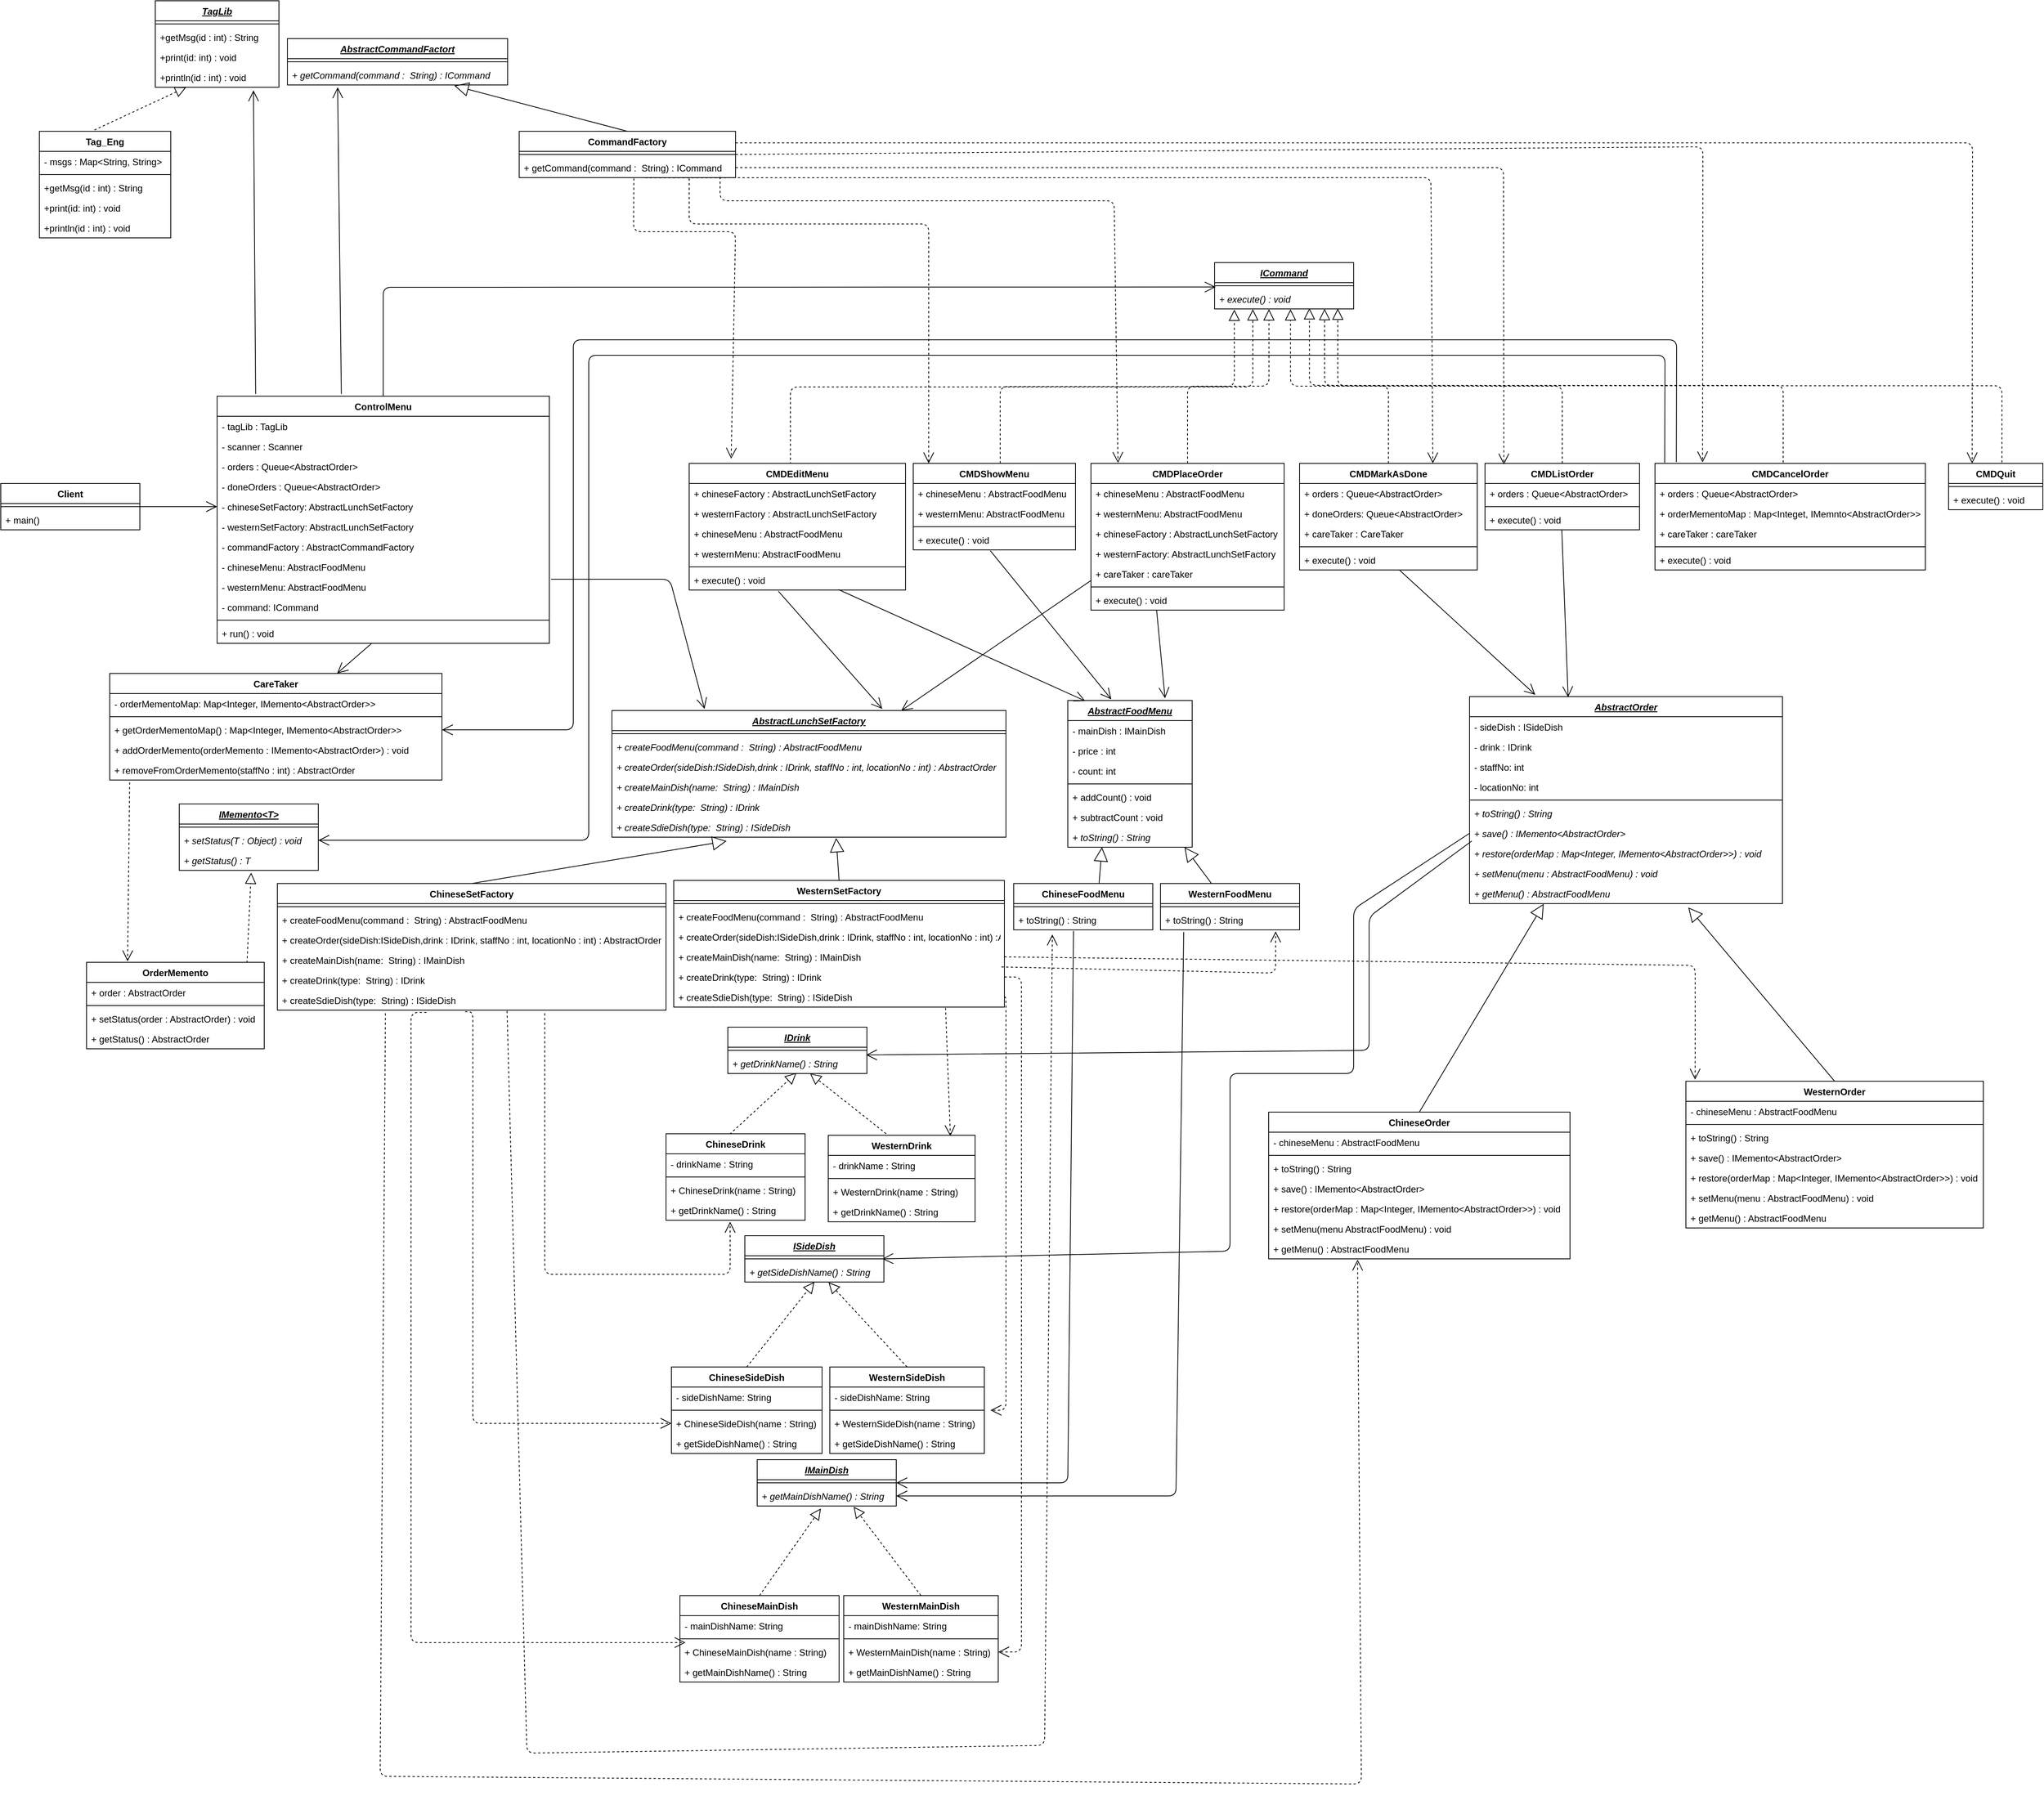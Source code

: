 <mxfile version="13.9.2" type="device"><diagram id="C5RBs43oDa-KdzZeNtuy" name="Page-1"><mxGraphModel dx="5760" dy="3051" grid="1" gridSize="10" guides="1" tooltips="1" connect="1" arrows="1" fold="1" page="1" pageScale="1" pageWidth="827" pageHeight="1169" math="0" shadow="0"><root><mxCell id="WIyWlLk6GJQsqaUBKTNV-0"/><mxCell id="WIyWlLk6GJQsqaUBKTNV-1" parent="WIyWlLk6GJQsqaUBKTNV-0"/><mxCell id="2YEZPdv_85pSC7VBxsT3-11" value="" style="endArrow=block;dashed=1;endFill=0;endSize=12;html=1;exitX=0.419;exitY=-0.012;exitDx=0;exitDy=0;exitPerimeter=0;entryX=0.25;entryY=1;entryDx=0;entryDy=0;entryPerimeter=0;" parent="WIyWlLk6GJQsqaUBKTNV-1" source="2YEZPdv_85pSC7VBxsT3-12" target="2YEZPdv_85pSC7VBxsT3-6" edge="1"><mxGeometry width="160" relative="1" as="geometry"><mxPoint x="-2282.02" y="-1024.96" as="sourcePoint"/><mxPoint x="-2281" y="-1064" as="targetPoint"/></mxGeometry></mxCell><mxCell id="2YEZPdv_85pSC7VBxsT3-48" value="" style="endArrow=block;endSize=16;endFill=0;html=1;entryX=0.237;entryY=1.016;entryDx=0;entryDy=0;entryPerimeter=0;exitX=0.5;exitY=0;exitDx=0;exitDy=0;" parent="WIyWlLk6GJQsqaUBKTNV-1" source="2YEZPdv_85pSC7VBxsT3-37" target="2YEZPdv_85pSC7VBxsT3-32" edge="1"><mxGeometry width="160" relative="1" as="geometry"><mxPoint x="-778.359" y="256" as="sourcePoint"/><mxPoint x="573" y="206" as="targetPoint"/></mxGeometry></mxCell><mxCell id="2YEZPdv_85pSC7VBxsT3-57" value="" style="endArrow=block;endSize=16;endFill=0;html=1;exitX=0.5;exitY=0;exitDx=0;exitDy=0;entryX=0.699;entryY=1.192;entryDx=0;entryDy=0;entryPerimeter=0;" parent="WIyWlLk6GJQsqaUBKTNV-1" source="2YEZPdv_85pSC7VBxsT3-49" target="2YEZPdv_85pSC7VBxsT3-32" edge="1"><mxGeometry width="160" relative="1" as="geometry"><mxPoint x="-379.5" y="256" as="sourcePoint"/><mxPoint x="403" y="164" as="targetPoint"/></mxGeometry></mxCell><mxCell id="2YEZPdv_85pSC7VBxsT3-79" value="" style="endArrow=block;endSize=16;endFill=0;html=1;entryX=0.275;entryY=0.997;entryDx=0;entryDy=0;entryPerimeter=0;" parent="WIyWlLk6GJQsqaUBKTNV-1" target="2YEZPdv_85pSC7VBxsT3-64" edge="1"><mxGeometry width="160" relative="1" as="geometry"><mxPoint x="-1060" y="-20" as="sourcePoint"/><mxPoint x="-1078.42" y="-110" as="targetPoint"/></mxGeometry></mxCell><mxCell id="2YEZPdv_85pSC7VBxsT3-83" value="" style="endArrow=block;endSize=16;endFill=0;html=1;exitX=0.37;exitY=0.013;exitDx=0;exitDy=0;exitPerimeter=0;" parent="WIyWlLk6GJQsqaUBKTNV-1" source="2YEZPdv_85pSC7VBxsT3-80" target="2YEZPdv_85pSC7VBxsT3-58" edge="1"><mxGeometry width="160" relative="1" as="geometry"><mxPoint x="-867.42" y="-30" as="sourcePoint"/><mxPoint x="-1051.3" y="-108.674" as="targetPoint"/></mxGeometry></mxCell><mxCell id="2YEZPdv_85pSC7VBxsT3-95" value="" style="endArrow=block;endSize=16;endFill=0;html=1;exitX=0.5;exitY=0;exitDx=0;exitDy=0;entryX=0.758;entryY=1.038;entryDx=0;entryDy=0;entryPerimeter=0;" parent="WIyWlLk6GJQsqaUBKTNV-1" source="2YEZPdv_85pSC7VBxsT3-92" target="2YEZPdv_85pSC7VBxsT3-89" edge="1"><mxGeometry width="160" relative="1" as="geometry"><mxPoint x="-1689.34" y="-940" as="sourcePoint"/><mxPoint x="-1740.0" y="-1027.01" as="targetPoint"/></mxGeometry></mxCell><mxCell id="2YEZPdv_85pSC7VBxsT3-145" value="" style="endArrow=block;dashed=1;endFill=0;endSize=12;html=1;exitX=0.468;exitY=0.009;exitDx=0;exitDy=0;exitPerimeter=0;edgeStyle=elbowEdgeStyle;elbow=vertical;entryX=0.275;entryY=1.016;entryDx=0;entryDy=0;entryPerimeter=0;" parent="WIyWlLk6GJQsqaUBKTNV-1" source="2YEZPdv_85pSC7VBxsT3-99" target="2YEZPdv_85pSC7VBxsT3-98" edge="1"><mxGeometry width="160" relative="1" as="geometry"><mxPoint x="-990" y="-340" as="sourcePoint"/><mxPoint x="-935" y="-759" as="targetPoint"/></mxGeometry></mxCell><mxCell id="2YEZPdv_85pSC7VBxsT3-146" value="" style="endArrow=block;dashed=1;endFill=0;endSize=12;html=1;exitX=0.536;exitY=0;exitDx=0;exitDy=0;exitPerimeter=0;edgeStyle=elbowEdgeStyle;elbow=vertical;entryX=0.142;entryY=1.035;entryDx=0;entryDy=0;entryPerimeter=0;" parent="WIyWlLk6GJQsqaUBKTNV-1" source="2YEZPdv_85pSC7VBxsT3-104" target="2YEZPdv_85pSC7VBxsT3-98" edge="1"><mxGeometry width="160" relative="1" as="geometry"><mxPoint x="-990" y="-340" as="sourcePoint"/><mxPoint x="-935" y="-757" as="targetPoint"/></mxGeometry></mxCell><mxCell id="2YEZPdv_85pSC7VBxsT3-147" value="" style="endArrow=block;dashed=1;endFill=0;endSize=12;html=1;exitX=0.5;exitY=0;exitDx=0;exitDy=0;edgeStyle=elbowEdgeStyle;elbow=vertical;entryX=0.391;entryY=1.016;entryDx=0;entryDy=0;entryPerimeter=0;" parent="WIyWlLk6GJQsqaUBKTNV-1" source="2YEZPdv_85pSC7VBxsT3-109" target="2YEZPdv_85pSC7VBxsT3-98" edge="1"><mxGeometry width="160" relative="1" as="geometry"><mxPoint x="-990" y="-340" as="sourcePoint"/><mxPoint x="-980" y="-760" as="targetPoint"/></mxGeometry></mxCell><mxCell id="2YEZPdv_85pSC7VBxsT3-156" value="" style="endArrow=block;dashed=1;endFill=0;endSize=12;html=1;strokeWidth=1;exitX=0.5;exitY=0;exitDx=0;exitDy=0;edgeStyle=elbowEdgeStyle;elbow=vertical;entryX=0.886;entryY=0.98;entryDx=0;entryDy=0;entryPerimeter=0;" parent="WIyWlLk6GJQsqaUBKTNV-1" source="2YEZPdv_85pSC7VBxsT3-117" target="2YEZPdv_85pSC7VBxsT3-98" edge="1"><mxGeometry width="160" relative="1" as="geometry"><mxPoint x="-990" y="-340" as="sourcePoint"/><mxPoint x="-830" y="-340" as="targetPoint"/></mxGeometry></mxCell><mxCell id="2YEZPdv_85pSC7VBxsT3-157" value="" style="endArrow=block;dashed=1;endFill=0;endSize=12;html=1;strokeWidth=1;entryX=0.546;entryY=1.016;entryDx=0;entryDy=0;entryPerimeter=0;exitX=0.5;exitY=0;exitDx=0;exitDy=0;edgeStyle=elbowEdgeStyle;elbow=vertical;" parent="WIyWlLk6GJQsqaUBKTNV-1" source="2YEZPdv_85pSC7VBxsT3-131" target="2YEZPdv_85pSC7VBxsT3-98" edge="1"><mxGeometry width="160" relative="1" as="geometry"><mxPoint x="-990" y="-340" as="sourcePoint"/><mxPoint x="-830" y="-340" as="targetPoint"/></mxGeometry></mxCell><mxCell id="2YEZPdv_85pSC7VBxsT3-158" value="" style="endArrow=block;dashed=1;endFill=0;endSize=12;html=1;strokeWidth=1;exitX=0.474;exitY=-0.007;exitDx=0;exitDy=0;exitPerimeter=0;edgeStyle=elbowEdgeStyle;elbow=vertical;entryX=0.682;entryY=0.962;entryDx=0;entryDy=0;entryPerimeter=0;" parent="WIyWlLk6GJQsqaUBKTNV-1" source="2YEZPdv_85pSC7VBxsT3-125" target="2YEZPdv_85pSC7VBxsT3-98" edge="1"><mxGeometry width="160" relative="1" as="geometry"><mxPoint x="-990" y="-340" as="sourcePoint"/><mxPoint x="-830" y="-340" as="targetPoint"/></mxGeometry></mxCell><mxCell id="2YEZPdv_85pSC7VBxsT3-159" value="" style="endArrow=block;dashed=1;endFill=0;endSize=12;html=1;strokeWidth=1;entryX=0.791;entryY=0.998;entryDx=0;entryDy=0;entryPerimeter=0;edgeStyle=elbowEdgeStyle;elbow=vertical;exitX=0.566;exitY=-0.017;exitDx=0;exitDy=0;exitPerimeter=0;" parent="WIyWlLk6GJQsqaUBKTNV-1" source="2YEZPdv_85pSC7VBxsT3-141" target="2YEZPdv_85pSC7VBxsT3-98" edge="1"><mxGeometry width="160" relative="1" as="geometry"><mxPoint x="90" y="-560" as="sourcePoint"/><mxPoint x="-830" y="-340" as="targetPoint"/></mxGeometry></mxCell><mxCell id="2YEZPdv_85pSC7VBxsT3-183" value="" style="endArrow=block;endSize=16;endFill=0;html=1;exitX=0.5;exitY=0;exitDx=0;exitDy=0;entryX=0.291;entryY=1.192;entryDx=0;entryDy=0;entryPerimeter=0;" parent="WIyWlLk6GJQsqaUBKTNV-1" source="2YEZPdv_85pSC7VBxsT3-169" target="2YEZPdv_85pSC7VBxsT3-166" edge="1"><mxGeometry width="160" relative="1" as="geometry"><mxPoint x="-148.38" y="643.45" as="sourcePoint"/><mxPoint x="-150" y="560" as="targetPoint"/></mxGeometry></mxCell><mxCell id="2YEZPdv_85pSC7VBxsT3-184" value="" style="endArrow=block;endSize=16;endFill=0;html=1;exitX=0.5;exitY=0;exitDx=0;exitDy=0;entryX=0.569;entryY=1.038;entryDx=0;entryDy=0;entryPerimeter=0;" parent="WIyWlLk6GJQsqaUBKTNV-1" source="2YEZPdv_85pSC7VBxsT3-176" target="2YEZPdv_85pSC7VBxsT3-166" edge="1"><mxGeometry width="160" relative="1" as="geometry"><mxPoint x="-530" y="418" as="sourcePoint"/><mxPoint x="-531.62" y="334.55" as="targetPoint"/></mxGeometry></mxCell><mxCell id="2YEZPdv_85pSC7VBxsT3-194" value="" style="endArrow=block;dashed=1;endFill=0;endSize=12;html=1;strokeWidth=1;entryX=0.517;entryY=1.115;entryDx=0;entryDy=0;entryPerimeter=0;exitX=0.903;exitY=0.007;exitDx=0;exitDy=0;exitPerimeter=0;" parent="WIyWlLk6GJQsqaUBKTNV-1" source="2YEZPdv_85pSC7VBxsT3-189" target="2YEZPdv_85pSC7VBxsT3-188" edge="1"><mxGeometry width="160" relative="1" as="geometry"><mxPoint x="-2370" y="-134" as="sourcePoint"/><mxPoint x="-2210" y="-134" as="targetPoint"/></mxGeometry></mxCell><mxCell id="2YEZPdv_85pSC7VBxsT3-235" value="" style="endArrow=block;dashed=1;endFill=0;endSize=12;html=1;strokeWidth=1;entryX=0.493;entryY=0.973;entryDx=0;entryDy=0;entryPerimeter=0;exitX=0.458;exitY=0.006;exitDx=0;exitDy=0;exitPerimeter=0;" parent="WIyWlLk6GJQsqaUBKTNV-1" source="2YEZPdv_85pSC7VBxsT3-205" target="2YEZPdv_85pSC7VBxsT3-197" edge="1"><mxGeometry width="160" relative="1" as="geometry"><mxPoint x="-1510" y="266" as="sourcePoint"/><mxPoint x="-1350" y="266" as="targetPoint"/></mxGeometry></mxCell><mxCell id="2YEZPdv_85pSC7VBxsT3-236" value="" style="endArrow=block;dashed=1;endFill=0;endSize=12;html=1;strokeWidth=1;exitX=0.5;exitY=0;exitDx=0;exitDy=0;" parent="WIyWlLk6GJQsqaUBKTNV-1" target="2YEZPdv_85pSC7VBxsT3-197" edge="1"><mxGeometry width="160" relative="1" as="geometry"><mxPoint x="-1335" y="298.0" as="sourcePoint"/><mxPoint x="-980" y="306" as="targetPoint"/></mxGeometry></mxCell><mxCell id="2YEZPdv_85pSC7VBxsT3-237" value="" style="endArrow=block;dashed=1;endFill=0;endSize=12;html=1;strokeWidth=1;entryX=0.5;entryY=1;entryDx=0;entryDy=0;exitX=0.5;exitY=0;exitDx=0;exitDy=0;" parent="WIyWlLk6GJQsqaUBKTNV-1" source="2YEZPdv_85pSC7VBxsT3-220" target="2YEZPdv_85pSC7VBxsT3-199" edge="1"><mxGeometry width="160" relative="1" as="geometry"><mxPoint x="-1548" y="608" as="sourcePoint"/><mxPoint x="-1388" y="608" as="targetPoint"/></mxGeometry></mxCell><mxCell id="2YEZPdv_85pSC7VBxsT3-238" value="" style="endArrow=block;dashed=1;endFill=0;endSize=12;html=1;strokeWidth=1;entryX=0.602;entryY=1.016;entryDx=0;entryDy=0;entryPerimeter=0;exitX=0.5;exitY=0;exitDx=0;exitDy=0;" parent="WIyWlLk6GJQsqaUBKTNV-1" source="2YEZPdv_85pSC7VBxsT3-215" target="2YEZPdv_85pSC7VBxsT3-201" edge="1"><mxGeometry width="160" relative="1" as="geometry"><mxPoint x="-1548" y="608" as="sourcePoint"/><mxPoint x="-1388" y="608" as="targetPoint"/></mxGeometry></mxCell><mxCell id="2YEZPdv_85pSC7VBxsT3-239" value="" style="endArrow=block;dashed=1;endFill=0;endSize=12;html=1;strokeWidth=1;entryX=0.458;entryY=1.126;entryDx=0;entryDy=0;entryPerimeter=0;exitX=0.5;exitY=0;exitDx=0;exitDy=0;" parent="WIyWlLk6GJQsqaUBKTNV-1" source="2YEZPdv_85pSC7VBxsT3-230" target="2YEZPdv_85pSC7VBxsT3-204" edge="1"><mxGeometry width="160" relative="1" as="geometry"><mxPoint x="-1670" y="706" as="sourcePoint"/><mxPoint x="-1510" y="706" as="targetPoint"/></mxGeometry></mxCell><mxCell id="2YEZPdv_85pSC7VBxsT3-240" value="" style="endArrow=block;dashed=1;endFill=0;endSize=12;html=1;strokeWidth=1;exitX=0.5;exitY=0;exitDx=0;exitDy=0;entryX=0.694;entryY=1.038;entryDx=0;entryDy=0;entryPerimeter=0;" parent="WIyWlLk6GJQsqaUBKTNV-1" source="2YEZPdv_85pSC7VBxsT3-225" target="2YEZPdv_85pSC7VBxsT3-204" edge="1"><mxGeometry width="160" relative="1" as="geometry"><mxPoint x="-1720" y="766" as="sourcePoint"/><mxPoint x="-1386" y="826" as="targetPoint"/></mxGeometry></mxCell><mxCell id="2YEZPdv_85pSC7VBxsT3-267" value="" style="endArrow=open;endSize=12;html=1;strokeWidth=1;exitX=1;exitY=0.5;exitDx=0;exitDy=0;" parent="WIyWlLk6GJQsqaUBKTNV-1" source="2YEZPdv_85pSC7VBxsT3-264" target="2YEZPdv_85pSC7VBxsT3-257" edge="1"><mxGeometry width="160" relative="1" as="geometry"><mxPoint x="-1991" y="-347" as="sourcePoint"/><mxPoint x="-2261" y="-317" as="targetPoint"/></mxGeometry></mxCell><mxCell id="2YEZPdv_85pSC7VBxsT3-268" value="" style="endArrow=open;endSize=12;html=1;strokeWidth=1;entryX=0.794;entryY=1.154;entryDx=0;entryDy=0;entryPerimeter=0;exitX=0.116;exitY=-0.009;exitDx=0;exitDy=0;exitPerimeter=0;" parent="WIyWlLk6GJQsqaUBKTNV-1" source="2YEZPdv_85pSC7VBxsT3-249" target="2YEZPdv_85pSC7VBxsT3-6" edge="1"><mxGeometry width="160" relative="1" as="geometry"><mxPoint x="-2168" y="-771.5" as="sourcePoint"/><mxPoint x="-2008" y="-771.5" as="targetPoint"/></mxGeometry></mxCell><mxCell id="2YEZPdv_85pSC7VBxsT3-249" value="ControlMenu" style="swimlane;fontStyle=1;align=center;verticalAlign=top;childLayout=stackLayout;horizontal=1;startSize=26;horizontalStack=0;resizeParent=1;resizeParentMax=0;resizeLast=0;collapsible=1;marginBottom=0;" parent="WIyWlLk6GJQsqaUBKTNV-1" vertex="1"><mxGeometry x="-2201" y="-657" width="430" height="320" as="geometry"/></mxCell><mxCell id="2YEZPdv_85pSC7VBxsT3-250" value="- tagLib : TagLib" style="text;strokeColor=none;fillColor=none;align=left;verticalAlign=top;spacingLeft=4;spacingRight=4;overflow=hidden;rotatable=0;points=[[0,0.5],[1,0.5]];portConstraint=eastwest;" parent="2YEZPdv_85pSC7VBxsT3-249" vertex="1"><mxGeometry y="26" width="430" height="26" as="geometry"/></mxCell><mxCell id="2YEZPdv_85pSC7VBxsT3-261" value="- scanner : Scanner" style="text;strokeColor=none;fillColor=none;align=left;verticalAlign=top;spacingLeft=4;spacingRight=4;overflow=hidden;rotatable=0;points=[[0,0.5],[1,0.5]];portConstraint=eastwest;" parent="2YEZPdv_85pSC7VBxsT3-249" vertex="1"><mxGeometry y="52" width="430" height="26" as="geometry"/></mxCell><mxCell id="2YEZPdv_85pSC7VBxsT3-255" value="- orders : Queue&lt;AbstractOrder&gt;" style="text;strokeColor=none;fillColor=none;align=left;verticalAlign=top;spacingLeft=4;spacingRight=4;overflow=hidden;rotatable=0;points=[[0,0.5],[1,0.5]];portConstraint=eastwest;" parent="2YEZPdv_85pSC7VBxsT3-249" vertex="1"><mxGeometry y="78" width="430" height="26" as="geometry"/></mxCell><mxCell id="2YEZPdv_85pSC7VBxsT3-256" value="- doneOrders : Queue&lt;AbstractOrder&gt;" style="text;strokeColor=none;fillColor=none;align=left;verticalAlign=top;spacingLeft=4;spacingRight=4;overflow=hidden;rotatable=0;points=[[0,0.5],[1,0.5]];portConstraint=eastwest;" parent="2YEZPdv_85pSC7VBxsT3-249" vertex="1"><mxGeometry y="104" width="430" height="26" as="geometry"/></mxCell><mxCell id="2YEZPdv_85pSC7VBxsT3-257" value="- chineseSetFactory: AbstractLunchSetFactory" style="text;strokeColor=none;fillColor=none;align=left;verticalAlign=top;spacingLeft=4;spacingRight=4;overflow=hidden;rotatable=0;points=[[0,0.5],[1,0.5]];portConstraint=eastwest;" parent="2YEZPdv_85pSC7VBxsT3-249" vertex="1"><mxGeometry y="130" width="430" height="26" as="geometry"/></mxCell><mxCell id="2YEZPdv_85pSC7VBxsT3-262" value="- westernSetFactory: AbstractLunchSetFactory" style="text;strokeColor=none;fillColor=none;align=left;verticalAlign=top;spacingLeft=4;spacingRight=4;overflow=hidden;rotatable=0;points=[[0,0.5],[1,0.5]];portConstraint=eastwest;" parent="2YEZPdv_85pSC7VBxsT3-249" vertex="1"><mxGeometry y="156" width="430" height="26" as="geometry"/></mxCell><mxCell id="2YEZPdv_85pSC7VBxsT3-258" value="- commandFactory : AbstractCommandFactory" style="text;strokeColor=none;fillColor=none;align=left;verticalAlign=top;spacingLeft=4;spacingRight=4;overflow=hidden;rotatable=0;points=[[0,0.5],[1,0.5]];portConstraint=eastwest;" parent="2YEZPdv_85pSC7VBxsT3-249" vertex="1"><mxGeometry y="182" width="430" height="26" as="geometry"/></mxCell><mxCell id="2YEZPdv_85pSC7VBxsT3-259" value="- chineseMenu: AbstractFoodMenu" style="text;strokeColor=none;fillColor=none;align=left;verticalAlign=top;spacingLeft=4;spacingRight=4;overflow=hidden;rotatable=0;points=[[0,0.5],[1,0.5]];portConstraint=eastwest;" parent="2YEZPdv_85pSC7VBxsT3-249" vertex="1"><mxGeometry y="208" width="430" height="26" as="geometry"/></mxCell><mxCell id="2YEZPdv_85pSC7VBxsT3-260" value="- westernMenu: AbstractFoodMenu" style="text;strokeColor=none;fillColor=none;align=left;verticalAlign=top;spacingLeft=4;spacingRight=4;overflow=hidden;rotatable=0;points=[[0,0.5],[1,0.5]];portConstraint=eastwest;" parent="2YEZPdv_85pSC7VBxsT3-249" vertex="1"><mxGeometry y="234" width="430" height="26" as="geometry"/></mxCell><mxCell id="2YEZPdv_85pSC7VBxsT3-263" value="- command: ICommand" style="text;strokeColor=none;fillColor=none;align=left;verticalAlign=top;spacingLeft=4;spacingRight=4;overflow=hidden;rotatable=0;points=[[0,0.5],[1,0.5]];portConstraint=eastwest;" parent="2YEZPdv_85pSC7VBxsT3-249" vertex="1"><mxGeometry y="260" width="430" height="26" as="geometry"/></mxCell><mxCell id="2YEZPdv_85pSC7VBxsT3-251" value="" style="line;strokeWidth=1;fillColor=none;align=left;verticalAlign=middle;spacingTop=-1;spacingLeft=3;spacingRight=3;rotatable=0;labelPosition=right;points=[];portConstraint=eastwest;" parent="2YEZPdv_85pSC7VBxsT3-249" vertex="1"><mxGeometry y="286" width="430" height="8" as="geometry"/></mxCell><mxCell id="2YEZPdv_85pSC7VBxsT3-252" value="+ run() : void" style="text;strokeColor=none;fillColor=none;align=left;verticalAlign=top;spacingLeft=4;spacingRight=4;overflow=hidden;rotatable=0;points=[[0,0.5],[1,0.5]];portConstraint=eastwest;" parent="2YEZPdv_85pSC7VBxsT3-249" vertex="1"><mxGeometry y="294" width="430" height="26" as="geometry"/></mxCell><mxCell id="2YEZPdv_85pSC7VBxsT3-264" value="Client" style="swimlane;fontStyle=1;align=center;verticalAlign=top;childLayout=stackLayout;horizontal=1;startSize=26;horizontalStack=0;resizeParent=1;resizeParentMax=0;resizeLast=0;collapsible=1;marginBottom=0;" parent="WIyWlLk6GJQsqaUBKTNV-1" vertex="1"><mxGeometry x="-2481" y="-544" width="180" height="60" as="geometry"/></mxCell><mxCell id="2YEZPdv_85pSC7VBxsT3-265" value="" style="line;strokeWidth=1;fillColor=none;align=left;verticalAlign=middle;spacingTop=-1;spacingLeft=3;spacingRight=3;rotatable=0;labelPosition=right;points=[];portConstraint=eastwest;" parent="2YEZPdv_85pSC7VBxsT3-264" vertex="1"><mxGeometry y="26" width="180" height="8" as="geometry"/></mxCell><mxCell id="2YEZPdv_85pSC7VBxsT3-266" value="+ main()&#10;" style="text;strokeColor=none;fillColor=none;align=left;verticalAlign=top;spacingLeft=4;spacingRight=4;overflow=hidden;rotatable=0;points=[[0,0.5],[1,0.5]];portConstraint=eastwest;" parent="2YEZPdv_85pSC7VBxsT3-264" vertex="1"><mxGeometry y="34" width="180" height="26" as="geometry"/></mxCell><mxCell id="2YEZPdv_85pSC7VBxsT3-1" value="TagLib&#10;" style="swimlane;fontStyle=7;align=center;verticalAlign=top;childLayout=stackLayout;horizontal=1;startSize=26;horizontalStack=0;resizeParent=1;resizeParentMax=0;resizeLast=0;collapsible=1;marginBottom=0;" parent="WIyWlLk6GJQsqaUBKTNV-1" vertex="1"><mxGeometry x="-2281" y="-1169" width="160" height="112" as="geometry"/></mxCell><mxCell id="2YEZPdv_85pSC7VBxsT3-3" value="" style="line;strokeWidth=1;fillColor=none;align=left;verticalAlign=middle;spacingTop=-1;spacingLeft=3;spacingRight=3;rotatable=0;labelPosition=right;points=[];portConstraint=eastwest;" parent="2YEZPdv_85pSC7VBxsT3-1" vertex="1"><mxGeometry y="26" width="160" height="8" as="geometry"/></mxCell><mxCell id="2YEZPdv_85pSC7VBxsT3-4" value="+getMsg(id : int) : String" style="text;strokeColor=none;fillColor=none;align=left;verticalAlign=top;spacingLeft=4;spacingRight=4;overflow=hidden;rotatable=0;points=[[0,0.5],[1,0.5]];portConstraint=eastwest;" parent="2YEZPdv_85pSC7VBxsT3-1" vertex="1"><mxGeometry y="34" width="160" height="26" as="geometry"/></mxCell><mxCell id="2YEZPdv_85pSC7VBxsT3-5" value="+print(id: int) : void" style="text;strokeColor=none;fillColor=none;align=left;verticalAlign=top;spacingLeft=4;spacingRight=4;overflow=hidden;rotatable=0;points=[[0,0.5],[1,0.5]];portConstraint=eastwest;" parent="2YEZPdv_85pSC7VBxsT3-1" vertex="1"><mxGeometry y="60" width="160" height="26" as="geometry"/></mxCell><mxCell id="2YEZPdv_85pSC7VBxsT3-6" value="+println(id : int) : void" style="text;strokeColor=none;fillColor=none;align=left;verticalAlign=top;spacingLeft=4;spacingRight=4;overflow=hidden;rotatable=0;points=[[0,0.5],[1,0.5]];portConstraint=eastwest;" parent="2YEZPdv_85pSC7VBxsT3-1" vertex="1"><mxGeometry y="86" width="160" height="26" as="geometry"/></mxCell><mxCell id="2YEZPdv_85pSC7VBxsT3-92" value="CommandFactory" style="swimlane;fontStyle=1;align=center;verticalAlign=top;childLayout=stackLayout;horizontal=1;startSize=26;horizontalStack=0;resizeParent=1;resizeParentMax=0;resizeLast=0;collapsible=1;marginBottom=0;" parent="WIyWlLk6GJQsqaUBKTNV-1" vertex="1"><mxGeometry x="-1810" y="-1000" width="280" height="60" as="geometry"/></mxCell><mxCell id="2YEZPdv_85pSC7VBxsT3-93" value="" style="line;strokeWidth=1;fillColor=none;align=left;verticalAlign=middle;spacingTop=-1;spacingLeft=3;spacingRight=3;rotatable=0;labelPosition=right;points=[];portConstraint=eastwest;" parent="2YEZPdv_85pSC7VBxsT3-92" vertex="1"><mxGeometry y="26" width="280" height="8" as="geometry"/></mxCell><mxCell id="2YEZPdv_85pSC7VBxsT3-94" value="+ getCommand(command :  String) : ICommand&#10;" style="text;strokeColor=none;fillColor=none;align=left;verticalAlign=top;spacingLeft=4;spacingRight=4;overflow=hidden;rotatable=0;points=[[0,0.5],[1,0.5]];portConstraint=eastwest;" parent="2YEZPdv_85pSC7VBxsT3-92" vertex="1"><mxGeometry y="34" width="280" height="26" as="geometry"/></mxCell><mxCell id="2YEZPdv_85pSC7VBxsT3-84" value="AbstractCommandFactort" style="swimlane;fontStyle=7;align=center;verticalAlign=top;childLayout=stackLayout;horizontal=1;startSize=26;horizontalStack=0;resizeParent=1;resizeParentMax=0;resizeLast=0;collapsible=1;marginBottom=0;" parent="WIyWlLk6GJQsqaUBKTNV-1" vertex="1"><mxGeometry x="-2110" y="-1120" width="285" height="60" as="geometry"/></mxCell><mxCell id="2YEZPdv_85pSC7VBxsT3-88" value="" style="line;strokeWidth=1;fillColor=none;align=left;verticalAlign=middle;spacingTop=-1;spacingLeft=3;spacingRight=3;rotatable=0;labelPosition=right;points=[];portConstraint=eastwest;" parent="2YEZPdv_85pSC7VBxsT3-84" vertex="1"><mxGeometry y="26" width="285" height="8" as="geometry"/></mxCell><mxCell id="2YEZPdv_85pSC7VBxsT3-89" value="+ getCommand(command :  String) : ICommand&#10;" style="text;strokeColor=none;fillColor=none;align=left;verticalAlign=top;spacingLeft=4;spacingRight=4;overflow=hidden;rotatable=0;points=[[0,0.5],[1,0.5]];portConstraint=eastwest;fontStyle=2" parent="2YEZPdv_85pSC7VBxsT3-84" vertex="1"><mxGeometry y="34" width="285" height="26" as="geometry"/></mxCell><mxCell id="2YEZPdv_85pSC7VBxsT3-269" value="" style="endArrow=open;endSize=12;html=1;strokeWidth=1;entryX=0.228;entryY=1.115;entryDx=0;entryDy=0;entryPerimeter=0;exitX=0.374;exitY=-0.009;exitDx=0;exitDy=0;exitPerimeter=0;" parent="WIyWlLk6GJQsqaUBKTNV-1" source="2YEZPdv_85pSC7VBxsT3-249" target="2YEZPdv_85pSC7VBxsT3-89" edge="1"><mxGeometry width="160" relative="1" as="geometry"><mxPoint x="-1390" y="-420" as="sourcePoint"/><mxPoint x="-1230" y="-420" as="targetPoint"/></mxGeometry></mxCell><mxCell id="2YEZPdv_85pSC7VBxsT3-117" value="CMDMarkAsDone" style="swimlane;fontStyle=1;align=center;verticalAlign=top;childLayout=stackLayout;horizontal=1;startSize=26;horizontalStack=0;resizeParent=1;resizeParentMax=0;resizeLast=0;collapsible=1;marginBottom=0;" parent="WIyWlLk6GJQsqaUBKTNV-1" vertex="1"><mxGeometry x="-800" y="-570" width="230" height="138" as="geometry"/></mxCell><mxCell id="2YEZPdv_85pSC7VBxsT3-118" value="+ orders : Queue&lt;AbstractOrder&gt;&#10;" style="text;strokeColor=none;fillColor=none;align=left;verticalAlign=top;spacingLeft=4;spacingRight=4;overflow=hidden;rotatable=0;points=[[0,0.5],[1,0.5]];portConstraint=eastwest;" parent="2YEZPdv_85pSC7VBxsT3-117" vertex="1"><mxGeometry y="26" width="230" height="26" as="geometry"/></mxCell><mxCell id="2YEZPdv_85pSC7VBxsT3-119" value="+ doneOrders: Queue&lt;AbstractOrder&gt;&#10;" style="text;strokeColor=none;fillColor=none;align=left;verticalAlign=top;spacingLeft=4;spacingRight=4;overflow=hidden;rotatable=0;points=[[0,0.5],[1,0.5]];portConstraint=eastwest;" parent="2YEZPdv_85pSC7VBxsT3-117" vertex="1"><mxGeometry y="52" width="230" height="26" as="geometry"/></mxCell><mxCell id="2YEZPdv_85pSC7VBxsT3-120" value="+ careTaker : CareTaker&#10;" style="text;strokeColor=none;fillColor=none;align=left;verticalAlign=top;spacingLeft=4;spacingRight=4;overflow=hidden;rotatable=0;points=[[0,0.5],[1,0.5]];portConstraint=eastwest;" parent="2YEZPdv_85pSC7VBxsT3-117" vertex="1"><mxGeometry y="78" width="230" height="26" as="geometry"/></mxCell><mxCell id="2YEZPdv_85pSC7VBxsT3-123" value="" style="line;strokeWidth=1;fillColor=none;align=left;verticalAlign=middle;spacingTop=-1;spacingLeft=3;spacingRight=3;rotatable=0;labelPosition=right;points=[];portConstraint=eastwest;" parent="2YEZPdv_85pSC7VBxsT3-117" vertex="1"><mxGeometry y="104" width="230" height="8" as="geometry"/></mxCell><mxCell id="2YEZPdv_85pSC7VBxsT3-124" value="+ execute() : void&#10;" style="text;strokeColor=none;fillColor=none;align=left;verticalAlign=top;spacingLeft=4;spacingRight=4;overflow=hidden;rotatable=0;points=[[0,0.5],[1,0.5]];portConstraint=eastwest;" parent="2YEZPdv_85pSC7VBxsT3-117" vertex="1"><mxGeometry y="112" width="230" height="26" as="geometry"/></mxCell><mxCell id="2YEZPdv_85pSC7VBxsT3-131" value="CMDListOrder" style="swimlane;fontStyle=1;align=center;verticalAlign=top;childLayout=stackLayout;horizontal=1;startSize=26;horizontalStack=0;resizeParent=1;resizeParentMax=0;resizeLast=0;collapsible=1;marginBottom=0;" parent="WIyWlLk6GJQsqaUBKTNV-1" vertex="1"><mxGeometry x="-560" y="-570" width="200" height="86" as="geometry"><mxRectangle x="1340" y="-510" width="130" height="26" as="alternateBounds"/></mxGeometry></mxCell><mxCell id="2YEZPdv_85pSC7VBxsT3-132" value="+ orders : Queue&lt;AbstractOrder&gt;&#10;" style="text;strokeColor=none;fillColor=none;align=left;verticalAlign=top;spacingLeft=4;spacingRight=4;overflow=hidden;rotatable=0;points=[[0,0.5],[1,0.5]];portConstraint=eastwest;" parent="2YEZPdv_85pSC7VBxsT3-131" vertex="1"><mxGeometry y="26" width="200" height="26" as="geometry"/></mxCell><mxCell id="2YEZPdv_85pSC7VBxsT3-133" value="" style="line;strokeWidth=1;fillColor=none;align=left;verticalAlign=middle;spacingTop=-1;spacingLeft=3;spacingRight=3;rotatable=0;labelPosition=right;points=[];portConstraint=eastwest;" parent="2YEZPdv_85pSC7VBxsT3-131" vertex="1"><mxGeometry y="52" width="200" height="8" as="geometry"/></mxCell><mxCell id="2YEZPdv_85pSC7VBxsT3-134" value="+ execute() : void&#10;" style="text;strokeColor=none;fillColor=none;align=left;verticalAlign=top;spacingLeft=4;spacingRight=4;overflow=hidden;rotatable=0;points=[[0,0.5],[1,0.5]];portConstraint=eastwest;" parent="2YEZPdv_85pSC7VBxsT3-131" vertex="1"><mxGeometry y="60" width="200" height="26" as="geometry"/></mxCell><mxCell id="2YEZPdv_85pSC7VBxsT3-125" value="CMDCancelOrder" style="swimlane;fontStyle=1;align=center;verticalAlign=top;childLayout=stackLayout;horizontal=1;startSize=26;horizontalStack=0;resizeParent=1;resizeParentMax=0;resizeLast=0;collapsible=1;marginBottom=0;" parent="WIyWlLk6GJQsqaUBKTNV-1" vertex="1"><mxGeometry x="-340" y="-570" width="350" height="138" as="geometry"><mxRectangle x="1340" y="-510" width="130" height="26" as="alternateBounds"/></mxGeometry></mxCell><mxCell id="2YEZPdv_85pSC7VBxsT3-126" value="+ orders : Queue&lt;AbstractOrder&gt;&#10;" style="text;strokeColor=none;fillColor=none;align=left;verticalAlign=top;spacingLeft=4;spacingRight=4;overflow=hidden;rotatable=0;points=[[0,0.5],[1,0.5]];portConstraint=eastwest;" parent="2YEZPdv_85pSC7VBxsT3-125" vertex="1"><mxGeometry y="26" width="350" height="26" as="geometry"/></mxCell><mxCell id="2YEZPdv_85pSC7VBxsT3-140" value="+ orderMementoMap : Map&lt;Integet, IMemnto&lt;AbstractOrder&gt;&gt;&#10;" style="text;strokeColor=none;fillColor=none;align=left;verticalAlign=top;spacingLeft=4;spacingRight=4;overflow=hidden;rotatable=0;points=[[0,0.5],[1,0.5]];portConstraint=eastwest;" parent="2YEZPdv_85pSC7VBxsT3-125" vertex="1"><mxGeometry y="52" width="350" height="26" as="geometry"/></mxCell><mxCell id="2YEZPdv_85pSC7VBxsT3-139" value="+ careTaker : careTaker&#10;" style="text;strokeColor=none;fillColor=none;align=left;verticalAlign=top;spacingLeft=4;spacingRight=4;overflow=hidden;rotatable=0;points=[[0,0.5],[1,0.5]];portConstraint=eastwest;" parent="2YEZPdv_85pSC7VBxsT3-125" vertex="1"><mxGeometry y="78" width="350" height="26" as="geometry"/></mxCell><mxCell id="2YEZPdv_85pSC7VBxsT3-129" value="" style="line;strokeWidth=1;fillColor=none;align=left;verticalAlign=middle;spacingTop=-1;spacingLeft=3;spacingRight=3;rotatable=0;labelPosition=right;points=[];portConstraint=eastwest;" parent="2YEZPdv_85pSC7VBxsT3-125" vertex="1"><mxGeometry y="104" width="350" height="8" as="geometry"/></mxCell><mxCell id="2YEZPdv_85pSC7VBxsT3-130" value="+ execute() : void&#10;" style="text;strokeColor=none;fillColor=none;align=left;verticalAlign=top;spacingLeft=4;spacingRight=4;overflow=hidden;rotatable=0;points=[[0,0.5],[1,0.5]];portConstraint=eastwest;" parent="2YEZPdv_85pSC7VBxsT3-125" vertex="1"><mxGeometry y="112" width="350" height="26" as="geometry"/></mxCell><mxCell id="2YEZPdv_85pSC7VBxsT3-109" value="CMDPlaceOrder" style="swimlane;fontStyle=1;align=center;verticalAlign=top;childLayout=stackLayout;horizontal=1;startSize=26;horizontalStack=0;resizeParent=1;resizeParentMax=0;resizeLast=0;collapsible=1;marginBottom=0;" parent="WIyWlLk6GJQsqaUBKTNV-1" vertex="1"><mxGeometry x="-1070" y="-570" width="250" height="190" as="geometry"/></mxCell><mxCell id="2YEZPdv_85pSC7VBxsT3-110" value="+ chineseMenu : AbstractFoodMenu&#10;" style="text;strokeColor=none;fillColor=none;align=left;verticalAlign=top;spacingLeft=4;spacingRight=4;overflow=hidden;rotatable=0;points=[[0,0.5],[1,0.5]];portConstraint=eastwest;" parent="2YEZPdv_85pSC7VBxsT3-109" vertex="1"><mxGeometry y="26" width="250" height="26" as="geometry"/></mxCell><mxCell id="2YEZPdv_85pSC7VBxsT3-111" value="+ westernMenu: AbstractFoodMenu&#10;" style="text;strokeColor=none;fillColor=none;align=left;verticalAlign=top;spacingLeft=4;spacingRight=4;overflow=hidden;rotatable=0;points=[[0,0.5],[1,0.5]];portConstraint=eastwest;" parent="2YEZPdv_85pSC7VBxsT3-109" vertex="1"><mxGeometry y="52" width="250" height="26" as="geometry"/></mxCell><mxCell id="2YEZPdv_85pSC7VBxsT3-114" value="+ chineseFactory : AbstractLunchSetFactory&#10;" style="text;strokeColor=none;fillColor=none;align=left;verticalAlign=top;spacingLeft=4;spacingRight=4;overflow=hidden;rotatable=0;points=[[0,0.5],[1,0.5]];portConstraint=eastwest;" parent="2YEZPdv_85pSC7VBxsT3-109" vertex="1"><mxGeometry y="78" width="250" height="26" as="geometry"/></mxCell><mxCell id="2YEZPdv_85pSC7VBxsT3-115" value="+ westernFactory: AbstractLunchSetFactory&#10;" style="text;strokeColor=none;fillColor=none;align=left;verticalAlign=top;spacingLeft=4;spacingRight=4;overflow=hidden;rotatable=0;points=[[0,0.5],[1,0.5]];portConstraint=eastwest;" parent="2YEZPdv_85pSC7VBxsT3-109" vertex="1"><mxGeometry y="104" width="250" height="26" as="geometry"/></mxCell><mxCell id="2YEZPdv_85pSC7VBxsT3-116" value="+ careTaker : careTaker&#10;" style="text;strokeColor=none;fillColor=none;align=left;verticalAlign=top;spacingLeft=4;spacingRight=4;overflow=hidden;rotatable=0;points=[[0,0.5],[1,0.5]];portConstraint=eastwest;" parent="2YEZPdv_85pSC7VBxsT3-109" vertex="1"><mxGeometry y="130" width="250" height="26" as="geometry"/></mxCell><mxCell id="2YEZPdv_85pSC7VBxsT3-112" value="" style="line;strokeWidth=1;fillColor=none;align=left;verticalAlign=middle;spacingTop=-1;spacingLeft=3;spacingRight=3;rotatable=0;labelPosition=right;points=[];portConstraint=eastwest;" parent="2YEZPdv_85pSC7VBxsT3-109" vertex="1"><mxGeometry y="156" width="250" height="8" as="geometry"/></mxCell><mxCell id="2YEZPdv_85pSC7VBxsT3-113" value="+ execute() : void&#10;" style="text;strokeColor=none;fillColor=none;align=left;verticalAlign=top;spacingLeft=4;spacingRight=4;overflow=hidden;rotatable=0;points=[[0,0.5],[1,0.5]];portConstraint=eastwest;" parent="2YEZPdv_85pSC7VBxsT3-109" vertex="1"><mxGeometry y="164" width="250" height="26" as="geometry"/></mxCell><mxCell id="2YEZPdv_85pSC7VBxsT3-104" value="CMDShowMenu" style="swimlane;fontStyle=1;align=center;verticalAlign=top;childLayout=stackLayout;horizontal=1;startSize=26;horizontalStack=0;resizeParent=1;resizeParentMax=0;resizeLast=0;collapsible=1;marginBottom=0;" parent="WIyWlLk6GJQsqaUBKTNV-1" vertex="1"><mxGeometry x="-1300" y="-570" width="210" height="112" as="geometry"/></mxCell><mxCell id="2YEZPdv_85pSC7VBxsT3-105" value="+ chineseMenu : AbstractFoodMenu&#10;" style="text;strokeColor=none;fillColor=none;align=left;verticalAlign=top;spacingLeft=4;spacingRight=4;overflow=hidden;rotatable=0;points=[[0,0.5],[1,0.5]];portConstraint=eastwest;" parent="2YEZPdv_85pSC7VBxsT3-104" vertex="1"><mxGeometry y="26" width="210" height="26" as="geometry"/></mxCell><mxCell id="2YEZPdv_85pSC7VBxsT3-106" value="+ westernMenu: AbstractFoodMenu&#10;" style="text;strokeColor=none;fillColor=none;align=left;verticalAlign=top;spacingLeft=4;spacingRight=4;overflow=hidden;rotatable=0;points=[[0,0.5],[1,0.5]];portConstraint=eastwest;" parent="2YEZPdv_85pSC7VBxsT3-104" vertex="1"><mxGeometry y="52" width="210" height="26" as="geometry"/></mxCell><mxCell id="2YEZPdv_85pSC7VBxsT3-107" value="" style="line;strokeWidth=1;fillColor=none;align=left;verticalAlign=middle;spacingTop=-1;spacingLeft=3;spacingRight=3;rotatable=0;labelPosition=right;points=[];portConstraint=eastwest;" parent="2YEZPdv_85pSC7VBxsT3-104" vertex="1"><mxGeometry y="78" width="210" height="8" as="geometry"/></mxCell><mxCell id="2YEZPdv_85pSC7VBxsT3-108" value="+ execute() : void&#10;" style="text;strokeColor=none;fillColor=none;align=left;verticalAlign=top;spacingLeft=4;spacingRight=4;overflow=hidden;rotatable=0;points=[[0,0.5],[1,0.5]];portConstraint=eastwest;" parent="2YEZPdv_85pSC7VBxsT3-104" vertex="1"><mxGeometry y="86" width="210" height="26" as="geometry"/></mxCell><mxCell id="2YEZPdv_85pSC7VBxsT3-99" value="CMDEditMenu" style="swimlane;fontStyle=1;align=center;verticalAlign=top;childLayout=stackLayout;horizontal=1;startSize=26;horizontalStack=0;resizeParent=1;resizeParentMax=0;resizeLast=0;collapsible=1;marginBottom=0;" parent="WIyWlLk6GJQsqaUBKTNV-1" vertex="1"><mxGeometry x="-1590" y="-570" width="280" height="164" as="geometry"/></mxCell><mxCell id="2YEZPdv_85pSC7VBxsT3-101" value="+ chineseFactory : AbstractLunchSetFactory&#10;" style="text;strokeColor=none;fillColor=none;align=left;verticalAlign=top;spacingLeft=4;spacingRight=4;overflow=hidden;rotatable=0;points=[[0,0.5],[1,0.5]];portConstraint=eastwest;" parent="2YEZPdv_85pSC7VBxsT3-99" vertex="1"><mxGeometry y="26" width="280" height="26" as="geometry"/></mxCell><mxCell id="2YEZPdv_85pSC7VBxsT3-102" value="+ westernFactory : AbstractLunchSetFactory&#10;" style="text;strokeColor=none;fillColor=none;align=left;verticalAlign=top;spacingLeft=4;spacingRight=4;overflow=hidden;rotatable=0;points=[[0,0.5],[1,0.5]];portConstraint=eastwest;" parent="2YEZPdv_85pSC7VBxsT3-99" vertex="1"><mxGeometry y="52" width="280" height="26" as="geometry"/></mxCell><mxCell id="2YEZPdv_85pSC7VBxsT3-296" value="+ chineseMenu : AbstractFoodMenu&#10;" style="text;strokeColor=none;fillColor=none;align=left;verticalAlign=top;spacingLeft=4;spacingRight=4;overflow=hidden;rotatable=0;points=[[0,0.5],[1,0.5]];portConstraint=eastwest;" parent="2YEZPdv_85pSC7VBxsT3-99" vertex="1"><mxGeometry y="78" width="280" height="26" as="geometry"/></mxCell><mxCell id="2YEZPdv_85pSC7VBxsT3-297" value="+ westernMenu: AbstractFoodMenu&#10;" style="text;strokeColor=none;fillColor=none;align=left;verticalAlign=top;spacingLeft=4;spacingRight=4;overflow=hidden;rotatable=0;points=[[0,0.5],[1,0.5]];portConstraint=eastwest;" parent="2YEZPdv_85pSC7VBxsT3-99" vertex="1"><mxGeometry y="104" width="280" height="26" as="geometry"/></mxCell><mxCell id="2YEZPdv_85pSC7VBxsT3-100" value="" style="line;strokeWidth=1;fillColor=none;align=left;verticalAlign=middle;spacingTop=-1;spacingLeft=3;spacingRight=3;rotatable=0;labelPosition=right;points=[];portConstraint=eastwest;" parent="2YEZPdv_85pSC7VBxsT3-99" vertex="1"><mxGeometry y="130" width="280" height="8" as="geometry"/></mxCell><mxCell id="2YEZPdv_85pSC7VBxsT3-103" value="+ execute() : void&#10;" style="text;strokeColor=none;fillColor=none;align=left;verticalAlign=top;spacingLeft=4;spacingRight=4;overflow=hidden;rotatable=0;points=[[0,0.5],[1,0.5]];portConstraint=eastwest;" parent="2YEZPdv_85pSC7VBxsT3-99" vertex="1"><mxGeometry y="138" width="280" height="26" as="geometry"/></mxCell><mxCell id="2YEZPdv_85pSC7VBxsT3-141" value="CMDQuit" style="swimlane;fontStyle=1;align=center;verticalAlign=top;childLayout=stackLayout;horizontal=1;startSize=26;horizontalStack=0;resizeParent=1;resizeParentMax=0;resizeLast=0;collapsible=1;marginBottom=0;" parent="WIyWlLk6GJQsqaUBKTNV-1" vertex="1"><mxGeometry x="40" y="-570" width="122" height="60" as="geometry"><mxRectangle x="1340" y="-510" width="130" height="26" as="alternateBounds"/></mxGeometry></mxCell><mxCell id="2YEZPdv_85pSC7VBxsT3-143" value="" style="line;strokeWidth=1;fillColor=none;align=left;verticalAlign=middle;spacingTop=-1;spacingLeft=3;spacingRight=3;rotatable=0;labelPosition=right;points=[];portConstraint=eastwest;" parent="2YEZPdv_85pSC7VBxsT3-141" vertex="1"><mxGeometry y="26" width="122" height="8" as="geometry"/></mxCell><mxCell id="2YEZPdv_85pSC7VBxsT3-144" value="+ execute() : void&#10;" style="text;strokeColor=none;fillColor=none;align=left;verticalAlign=top;spacingLeft=4;spacingRight=4;overflow=hidden;rotatable=0;points=[[0,0.5],[1,0.5]];portConstraint=eastwest;" parent="2YEZPdv_85pSC7VBxsT3-141" vertex="1"><mxGeometry y="34" width="122" height="26" as="geometry"/></mxCell><mxCell id="2YEZPdv_85pSC7VBxsT3-96" value="ICommand" style="swimlane;fontStyle=7;align=center;verticalAlign=top;childLayout=stackLayout;horizontal=1;startSize=26;horizontalStack=0;resizeParent=1;resizeParentMax=0;resizeLast=0;collapsible=1;marginBottom=0;" parent="WIyWlLk6GJQsqaUBKTNV-1" vertex="1"><mxGeometry x="-910" y="-830" width="180" height="60" as="geometry"/></mxCell><mxCell id="2YEZPdv_85pSC7VBxsT3-97" value="" style="line;strokeWidth=1;fillColor=none;align=left;verticalAlign=middle;spacingTop=-1;spacingLeft=3;spacingRight=3;rotatable=0;labelPosition=right;points=[];portConstraint=eastwest;" parent="2YEZPdv_85pSC7VBxsT3-96" vertex="1"><mxGeometry y="26" width="180" height="8" as="geometry"/></mxCell><mxCell id="2YEZPdv_85pSC7VBxsT3-98" value="+ execute() : void" style="text;strokeColor=none;fillColor=none;align=left;verticalAlign=top;spacingLeft=4;spacingRight=4;overflow=hidden;rotatable=0;points=[[0,0.5],[1,0.5]];portConstraint=eastwest;fontStyle=2" parent="2YEZPdv_85pSC7VBxsT3-96" vertex="1"><mxGeometry y="34" width="180" height="26" as="geometry"/></mxCell><mxCell id="2YEZPdv_85pSC7VBxsT3-276" value="" style="endArrow=open;endSize=12;dashed=1;html=1;strokeWidth=1;exitX=0.53;exitY=1.032;exitDx=0;exitDy=0;exitPerimeter=0;entryX=0.194;entryY=-0.037;entryDx=0;entryDy=0;entryPerimeter=0;" parent="WIyWlLk6GJQsqaUBKTNV-1" source="2YEZPdv_85pSC7VBxsT3-94" target="2YEZPdv_85pSC7VBxsT3-99" edge="1"><mxGeometry width="160" relative="1" as="geometry"><mxPoint x="-1610" y="-853" as="sourcePoint"/><mxPoint x="-1490" y="-484" as="targetPoint"/><Array as="points"><mxPoint x="-1662" y="-870"/><mxPoint x="-1530" y="-870"/></Array></mxGeometry></mxCell><mxCell id="2YEZPdv_85pSC7VBxsT3-277" value="" style="endArrow=open;endSize=12;dashed=1;html=1;strokeWidth=1;entryX=0.095;entryY=0;entryDx=0;entryDy=0;entryPerimeter=0;" parent="WIyWlLk6GJQsqaUBKTNV-1" target="2YEZPdv_85pSC7VBxsT3-104" edge="1"><mxGeometry width="160" relative="1" as="geometry"><mxPoint x="-1590" y="-939" as="sourcePoint"/><mxPoint x="-1590" y="-570" as="targetPoint"/><Array as="points"><mxPoint x="-1590" y="-880"/><mxPoint x="-1280" y="-880"/></Array></mxGeometry></mxCell><mxCell id="2YEZPdv_85pSC7VBxsT3-278" value="" style="endArrow=open;endSize=12;dashed=1;html=1;strokeWidth=1;entryX=0.14;entryY=-0.003;entryDx=0;entryDy=0;entryPerimeter=0;" parent="WIyWlLk6GJQsqaUBKTNV-1" target="2YEZPdv_85pSC7VBxsT3-109" edge="1"><mxGeometry width="160" relative="1" as="geometry"><mxPoint x="-1550" y="-941" as="sourcePoint"/><mxPoint x="-1270.05" y="-560" as="targetPoint"/><Array as="points"><mxPoint x="-1550" y="-910"/><mxPoint x="-1040" y="-910"/></Array></mxGeometry></mxCell><mxCell id="2YEZPdv_85pSC7VBxsT3-279" value="" style="endArrow=open;endSize=12;dashed=1;html=1;strokeWidth=1;exitX=0.582;exitY=1.008;exitDx=0;exitDy=0;exitPerimeter=0;entryX=0.75;entryY=0;entryDx=0;entryDy=0;" parent="WIyWlLk6GJQsqaUBKTNV-1" source="2YEZPdv_85pSC7VBxsT3-94" target="2YEZPdv_85pSC7VBxsT3-117" edge="1"><mxGeometry width="160" relative="1" as="geometry"><mxPoint x="-1723.28" y="-930.598" as="sourcePoint"/><mxPoint x="-1025" y="-560.57" as="targetPoint"/><Array as="points"><mxPoint x="-630" y="-940"/></Array></mxGeometry></mxCell><mxCell id="2YEZPdv_85pSC7VBxsT3-280" value="" style="endArrow=open;endSize=12;dashed=1;html=1;strokeWidth=1;exitX=1;exitY=0.5;exitDx=0;exitDy=0;entryX=0.122;entryY=0.017;entryDx=0;entryDy=0;entryPerimeter=0;" parent="WIyWlLk6GJQsqaUBKTNV-1" source="2YEZPdv_85pSC7VBxsT3-94" target="2YEZPdv_85pSC7VBxsT3-131" edge="1"><mxGeometry width="160" relative="1" as="geometry"><mxPoint x="-1713.28" y="-920.598" as="sourcePoint"/><mxPoint x="-1015" y="-550.57" as="targetPoint"/><Array as="points"><mxPoint x="-536" y="-953"/></Array></mxGeometry></mxCell><mxCell id="2YEZPdv_85pSC7VBxsT3-281" value="" style="endArrow=open;endSize=12;dashed=1;html=1;strokeWidth=1;exitX=1;exitY=0.5;exitDx=0;exitDy=0;entryX=0.176;entryY=-0.01;entryDx=0;entryDy=0;entryPerimeter=0;exitPerimeter=0;" parent="WIyWlLk6GJQsqaUBKTNV-1" source="2YEZPdv_85pSC7VBxsT3-93" target="2YEZPdv_85pSC7VBxsT3-125" edge="1"><mxGeometry width="160" relative="1" as="geometry"><mxPoint x="-1520" y="-943" as="sourcePoint"/><mxPoint x="-525.6" y="-558.538" as="targetPoint"/><Array as="points"><mxPoint x="-278" y="-980"/></Array></mxGeometry></mxCell><mxCell id="2YEZPdv_85pSC7VBxsT3-282" value="" style="endArrow=open;endSize=12;dashed=1;html=1;strokeWidth=1;exitX=1;exitY=0.25;exitDx=0;exitDy=0;entryX=0.25;entryY=0;entryDx=0;entryDy=0;" parent="WIyWlLk6GJQsqaUBKTNV-1" source="2YEZPdv_85pSC7VBxsT3-92" target="2YEZPdv_85pSC7VBxsT3-141" edge="1"><mxGeometry width="160" relative="1" as="geometry"><mxPoint x="-1520.0" y="-960" as="sourcePoint"/><mxPoint x="-268.4" y="-561.38" as="targetPoint"/><Array as="points"><mxPoint x="71" y="-985"/></Array></mxGeometry></mxCell><mxCell id="2YEZPdv_85pSC7VBxsT3-283" value="" style="endArrow=open;endSize=12;html=1;strokeWidth=1;entryX=0.008;entryY=-0.09;entryDx=0;entryDy=0;entryPerimeter=0;" parent="WIyWlLk6GJQsqaUBKTNV-1" source="2YEZPdv_85pSC7VBxsT3-249" target="2YEZPdv_85pSC7VBxsT3-98" edge="1"><mxGeometry width="160" relative="1" as="geometry"><mxPoint x="-1667.58" y="-452.87" as="sourcePoint"/><mxPoint x="-1672.42" y="-850" as="targetPoint"/><Array as="points"><mxPoint x="-1986" y="-798"/></Array></mxGeometry></mxCell><mxCell id="2YEZPdv_85pSC7VBxsT3-284" value="" style="endArrow=open;endSize=12;html=1;strokeWidth=1;" parent="WIyWlLk6GJQsqaUBKTNV-1" source="2YEZPdv_85pSC7VBxsT3-252" target="2YEZPdv_85pSC7VBxsT3-241" edge="1"><mxGeometry width="160" relative="1" as="geometry"><mxPoint x="-2030.18" y="-649.88" as="sourcePoint"/><mxPoint x="-2035.02" y="-1047.01" as="targetPoint"/></mxGeometry></mxCell><mxCell id="2YEZPdv_85pSC7VBxsT3-285" value="" style="endArrow=open;endSize=12;dashed=1;html=1;strokeWidth=1;entryX=0.231;entryY=-0.011;entryDx=0;entryDy=0;entryPerimeter=0;exitX=0.06;exitY=1.117;exitDx=0;exitDy=0;exitPerimeter=0;" parent="WIyWlLk6GJQsqaUBKTNV-1" source="2YEZPdv_85pSC7VBxsT3-246" target="2YEZPdv_85pSC7VBxsT3-189" edge="1"><mxGeometry width="160" relative="1" as="geometry"><mxPoint x="-1940" y="-140" as="sourcePoint"/><mxPoint x="-1780" y="-140" as="targetPoint"/></mxGeometry></mxCell><mxCell id="2YEZPdv_85pSC7VBxsT3-241" value="CareTaker" style="swimlane;fontStyle=1;align=center;verticalAlign=top;childLayout=stackLayout;horizontal=1;startSize=26;horizontalStack=0;resizeParent=1;resizeParentMax=0;resizeLast=0;collapsible=1;marginBottom=0;" parent="WIyWlLk6GJQsqaUBKTNV-1" vertex="1"><mxGeometry x="-2340" y="-298" width="430" height="138" as="geometry"/></mxCell><mxCell id="2YEZPdv_85pSC7VBxsT3-242" value="- orderMementoMap: Map&lt;Integer, IMemento&lt;AbstractOrder&gt;&gt;" style="text;strokeColor=none;fillColor=none;align=left;verticalAlign=top;spacingLeft=4;spacingRight=4;overflow=hidden;rotatable=0;points=[[0,0.5],[1,0.5]];portConstraint=eastwest;" parent="2YEZPdv_85pSC7VBxsT3-241" vertex="1"><mxGeometry y="26" width="430" height="26" as="geometry"/></mxCell><mxCell id="2YEZPdv_85pSC7VBxsT3-243" value="" style="line;strokeWidth=1;fillColor=none;align=left;verticalAlign=middle;spacingTop=-1;spacingLeft=3;spacingRight=3;rotatable=0;labelPosition=right;points=[];portConstraint=eastwest;" parent="2YEZPdv_85pSC7VBxsT3-241" vertex="1"><mxGeometry y="52" width="430" height="8" as="geometry"/></mxCell><mxCell id="2YEZPdv_85pSC7VBxsT3-244" value="+ getOrderMementoMap() : Map&lt;Integer, IMemento&lt;AbstractOrder&gt;&gt;&#10;" style="text;strokeColor=none;fillColor=none;align=left;verticalAlign=top;spacingLeft=4;spacingRight=4;overflow=hidden;rotatable=0;points=[[0,0.5],[1,0.5]];portConstraint=eastwest;" parent="2YEZPdv_85pSC7VBxsT3-241" vertex="1"><mxGeometry y="60" width="430" height="26" as="geometry"/></mxCell><mxCell id="2YEZPdv_85pSC7VBxsT3-245" value="+ addOrderMemento(orderMemento : IMemento&lt;AbstractOrder&gt;) : void&#10;" style="text;strokeColor=none;fillColor=none;align=left;verticalAlign=top;spacingLeft=4;spacingRight=4;overflow=hidden;rotatable=0;points=[[0,0.5],[1,0.5]];portConstraint=eastwest;" parent="2YEZPdv_85pSC7VBxsT3-241" vertex="1"><mxGeometry y="86" width="430" height="26" as="geometry"/></mxCell><mxCell id="2YEZPdv_85pSC7VBxsT3-246" value="+ removeFromOrderMemento(staffNo : int) : AbstractOrder&#10;" style="text;strokeColor=none;fillColor=none;align=left;verticalAlign=top;spacingLeft=4;spacingRight=4;overflow=hidden;rotatable=0;points=[[0,0.5],[1,0.5]];portConstraint=eastwest;" parent="2YEZPdv_85pSC7VBxsT3-241" vertex="1"><mxGeometry y="112" width="430" height="26" as="geometry"/></mxCell><mxCell id="2YEZPdv_85pSC7VBxsT3-189" value="OrderMemento" style="swimlane;fontStyle=1;align=center;verticalAlign=top;childLayout=stackLayout;horizontal=1;startSize=26;horizontalStack=0;resizeParent=1;resizeParentMax=0;resizeLast=0;collapsible=1;marginBottom=0;" parent="WIyWlLk6GJQsqaUBKTNV-1" vertex="1"><mxGeometry x="-2370" y="76" width="230" height="112" as="geometry"/></mxCell><mxCell id="2YEZPdv_85pSC7VBxsT3-190" value="+ order : AbstractOrder&#10;" style="text;strokeColor=none;fillColor=none;align=left;verticalAlign=top;spacingLeft=4;spacingRight=4;overflow=hidden;rotatable=0;points=[[0,0.5],[1,0.5]];portConstraint=eastwest;" parent="2YEZPdv_85pSC7VBxsT3-189" vertex="1"><mxGeometry y="26" width="230" height="26" as="geometry"/></mxCell><mxCell id="2YEZPdv_85pSC7VBxsT3-192" value="" style="line;strokeWidth=1;fillColor=none;align=left;verticalAlign=middle;spacingTop=-1;spacingLeft=3;spacingRight=3;rotatable=0;labelPosition=right;points=[];portConstraint=eastwest;" parent="2YEZPdv_85pSC7VBxsT3-189" vertex="1"><mxGeometry y="52" width="230" height="8" as="geometry"/></mxCell><mxCell id="2YEZPdv_85pSC7VBxsT3-191" value="+ setStatus(order : AbstractOrder) : void&#10;" style="text;strokeColor=none;fillColor=none;align=left;verticalAlign=top;spacingLeft=4;spacingRight=4;overflow=hidden;rotatable=0;points=[[0,0.5],[1,0.5]];portConstraint=eastwest;" parent="2YEZPdv_85pSC7VBxsT3-189" vertex="1"><mxGeometry y="60" width="230" height="26" as="geometry"/></mxCell><mxCell id="2YEZPdv_85pSC7VBxsT3-193" value="+ getStatus() : AbstractOrder&#10;" style="text;strokeColor=none;fillColor=none;align=left;verticalAlign=top;spacingLeft=4;spacingRight=4;overflow=hidden;rotatable=0;points=[[0,0.5],[1,0.5]];portConstraint=eastwest;" parent="2YEZPdv_85pSC7VBxsT3-189" vertex="1"><mxGeometry y="86" width="230" height="26" as="geometry"/></mxCell><mxCell id="2YEZPdv_85pSC7VBxsT3-185" value="IMemento&lt;T&gt;" style="swimlane;fontStyle=7;align=center;verticalAlign=top;childLayout=stackLayout;horizontal=1;startSize=26;horizontalStack=0;resizeParent=1;resizeParentMax=0;resizeLast=0;collapsible=1;marginBottom=0;" parent="WIyWlLk6GJQsqaUBKTNV-1" vertex="1"><mxGeometry x="-2250" y="-129" width="180" height="86" as="geometry"/></mxCell><mxCell id="2YEZPdv_85pSC7VBxsT3-186" value="" style="line;strokeWidth=1;fillColor=none;align=left;verticalAlign=middle;spacingTop=-1;spacingLeft=3;spacingRight=3;rotatable=0;labelPosition=right;points=[];portConstraint=eastwest;" parent="2YEZPdv_85pSC7VBxsT3-185" vertex="1"><mxGeometry y="26" width="180" height="8" as="geometry"/></mxCell><mxCell id="2YEZPdv_85pSC7VBxsT3-187" value="+ setStatus(T : Object) : void" style="text;strokeColor=none;fillColor=none;align=left;verticalAlign=top;spacingLeft=4;spacingRight=4;overflow=hidden;rotatable=0;points=[[0,0.5],[1,0.5]];portConstraint=eastwest;fontStyle=2" parent="2YEZPdv_85pSC7VBxsT3-185" vertex="1"><mxGeometry y="34" width="180" height="26" as="geometry"/></mxCell><mxCell id="2YEZPdv_85pSC7VBxsT3-188" value="+ getStatus() : T" style="text;strokeColor=none;fillColor=none;align=left;verticalAlign=top;spacingLeft=4;spacingRight=4;overflow=hidden;rotatable=0;points=[[0,0.5],[1,0.5]];portConstraint=eastwest;fontStyle=2" parent="2YEZPdv_85pSC7VBxsT3-185" vertex="1"><mxGeometry y="60" width="180" height="26" as="geometry"/></mxCell><mxCell id="2YEZPdv_85pSC7VBxsT3-287" value="" style="endArrow=open;endSize=12;html=1;strokeWidth=1;exitX=1.005;exitY=0.115;exitDx=0;exitDy=0;entryX=0.235;entryY=-0.013;entryDx=0;entryDy=0;entryPerimeter=0;exitPerimeter=0;" parent="WIyWlLk6GJQsqaUBKTNV-1" source="2YEZPdv_85pSC7VBxsT3-260" target="2YEZPdv_85pSC7VBxsT3-160" edge="1"><mxGeometry width="160" relative="1" as="geometry"><mxPoint x="-1990.934" y="-327" as="sourcePoint"/><mxPoint x="-2035.736" y="-288" as="targetPoint"/><Array as="points"><mxPoint x="-1615" y="-420"/></Array></mxGeometry></mxCell><mxCell id="2YEZPdv_85pSC7VBxsT3-160" value="AbstractLunchSetFactory" style="swimlane;fontStyle=7;align=center;verticalAlign=top;childLayout=stackLayout;horizontal=1;startSize=26;horizontalStack=0;resizeParent=1;resizeParentMax=0;resizeLast=0;collapsible=1;marginBottom=0;" parent="WIyWlLk6GJQsqaUBKTNV-1" vertex="1"><mxGeometry x="-1690" y="-250" width="510" height="164" as="geometry"/></mxCell><mxCell id="2YEZPdv_85pSC7VBxsT3-161" value="" style="line;strokeWidth=1;fillColor=none;align=left;verticalAlign=middle;spacingTop=-1;spacingLeft=3;spacingRight=3;rotatable=0;labelPosition=right;points=[];portConstraint=eastwest;" parent="2YEZPdv_85pSC7VBxsT3-160" vertex="1"><mxGeometry y="26" width="510" height="8" as="geometry"/></mxCell><mxCell id="2YEZPdv_85pSC7VBxsT3-162" value="+ createFoodMenu(command :  String) : AbstractFoodMenu&#10;" style="text;strokeColor=none;fillColor=none;align=left;verticalAlign=top;spacingLeft=4;spacingRight=4;overflow=hidden;rotatable=0;points=[[0,0.5],[1,0.5]];portConstraint=eastwest;fontStyle=2" parent="2YEZPdv_85pSC7VBxsT3-160" vertex="1"><mxGeometry y="34" width="510" height="26" as="geometry"/></mxCell><mxCell id="2YEZPdv_85pSC7VBxsT3-163" value="+ createOrder(sideDish:ISideDish,drink : IDrink, staffNo : int, locationNo : int) : AbstractOrder&#10;" style="text;strokeColor=none;fillColor=none;align=left;verticalAlign=top;spacingLeft=4;spacingRight=4;overflow=hidden;rotatable=0;points=[[0,0.5],[1,0.5]];portConstraint=eastwest;fontStyle=2" parent="2YEZPdv_85pSC7VBxsT3-160" vertex="1"><mxGeometry y="60" width="510" height="26" as="geometry"/></mxCell><mxCell id="2YEZPdv_85pSC7VBxsT3-164" value="+ createMainDish(name:  String) : IMainDish" style="text;strokeColor=none;fillColor=none;align=left;verticalAlign=top;spacingLeft=4;spacingRight=4;overflow=hidden;rotatable=0;points=[[0,0.5],[1,0.5]];portConstraint=eastwest;fontStyle=2" parent="2YEZPdv_85pSC7VBxsT3-160" vertex="1"><mxGeometry y="86" width="510" height="26" as="geometry"/></mxCell><mxCell id="2YEZPdv_85pSC7VBxsT3-165" value="+ createDrink(type:  String) : IDrink&#10;" style="text;strokeColor=none;fillColor=none;align=left;verticalAlign=top;spacingLeft=4;spacingRight=4;overflow=hidden;rotatable=0;points=[[0,0.5],[1,0.5]];portConstraint=eastwest;fontStyle=2" parent="2YEZPdv_85pSC7VBxsT3-160" vertex="1"><mxGeometry y="112" width="510" height="26" as="geometry"/></mxCell><mxCell id="2YEZPdv_85pSC7VBxsT3-166" value="+ createSdieDish(type:  String) : ISideDish&#10;" style="text;strokeColor=none;fillColor=none;align=left;verticalAlign=top;spacingLeft=4;spacingRight=4;overflow=hidden;rotatable=0;points=[[0,0.5],[1,0.5]];portConstraint=eastwest;fontStyle=2" parent="2YEZPdv_85pSC7VBxsT3-160" vertex="1"><mxGeometry y="138" width="510" height="26" as="geometry"/></mxCell><mxCell id="2YEZPdv_85pSC7VBxsT3-176" value="WesternSetFactory" style="swimlane;fontStyle=1;align=center;verticalAlign=top;childLayout=stackLayout;horizontal=1;startSize=26;horizontalStack=0;resizeParent=1;resizeParentMax=0;resizeLast=0;collapsible=1;marginBottom=0;" parent="WIyWlLk6GJQsqaUBKTNV-1" vertex="1"><mxGeometry x="-1610" y="-30" width="428" height="164" as="geometry"/></mxCell><mxCell id="2YEZPdv_85pSC7VBxsT3-177" value="" style="line;strokeWidth=1;fillColor=none;align=left;verticalAlign=middle;spacingTop=-1;spacingLeft=3;spacingRight=3;rotatable=0;labelPosition=right;points=[];portConstraint=eastwest;" parent="2YEZPdv_85pSC7VBxsT3-176" vertex="1"><mxGeometry y="26" width="428" height="8" as="geometry"/></mxCell><mxCell id="2YEZPdv_85pSC7VBxsT3-178" value="+ createFoodMenu(command :  String) : AbstractFoodMenu&#10;" style="text;strokeColor=none;fillColor=none;align=left;verticalAlign=top;spacingLeft=4;spacingRight=4;overflow=hidden;rotatable=0;points=[[0,0.5],[1,0.5]];portConstraint=eastwest;fontStyle=0" parent="2YEZPdv_85pSC7VBxsT3-176" vertex="1"><mxGeometry y="34" width="428" height="26" as="geometry"/></mxCell><mxCell id="2YEZPdv_85pSC7VBxsT3-179" value="+ createOrder(sideDish:ISideDish,drink : IDrink, staffNo : int, locationNo : int) :AbstractOrder&#10;" style="text;strokeColor=none;fillColor=none;align=left;verticalAlign=top;spacingLeft=4;spacingRight=4;overflow=hidden;rotatable=0;points=[[0,0.5],[1,0.5]];portConstraint=eastwest;fontStyle=0" parent="2YEZPdv_85pSC7VBxsT3-176" vertex="1"><mxGeometry y="60" width="428" height="26" as="geometry"/></mxCell><mxCell id="2YEZPdv_85pSC7VBxsT3-180" value="+ createMainDish(name:  String) : IMainDish" style="text;strokeColor=none;fillColor=none;align=left;verticalAlign=top;spacingLeft=4;spacingRight=4;overflow=hidden;rotatable=0;points=[[0,0.5],[1,0.5]];portConstraint=eastwest;fontStyle=0" parent="2YEZPdv_85pSC7VBxsT3-176" vertex="1"><mxGeometry y="86" width="428" height="26" as="geometry"/></mxCell><mxCell id="2YEZPdv_85pSC7VBxsT3-181" value="+ createDrink(type:  String) : IDrink&#10;" style="text;strokeColor=none;fillColor=none;align=left;verticalAlign=top;spacingLeft=4;spacingRight=4;overflow=hidden;rotatable=0;points=[[0,0.5],[1,0.5]];portConstraint=eastwest;fontStyle=0" parent="2YEZPdv_85pSC7VBxsT3-176" vertex="1"><mxGeometry y="112" width="428" height="26" as="geometry"/></mxCell><mxCell id="2YEZPdv_85pSC7VBxsT3-182" value="+ createSdieDish(type:  String) : ISideDish&#10;" style="text;strokeColor=none;fillColor=none;align=left;verticalAlign=top;spacingLeft=4;spacingRight=4;overflow=hidden;rotatable=0;points=[[0,0.5],[1,0.5]];portConstraint=eastwest;fontStyle=0" parent="2YEZPdv_85pSC7VBxsT3-176" vertex="1"><mxGeometry y="138" width="428" height="26" as="geometry"/></mxCell><mxCell id="2YEZPdv_85pSC7VBxsT3-169" value="ChineseSetFactory" style="swimlane;fontStyle=1;align=center;verticalAlign=top;childLayout=stackLayout;horizontal=1;startSize=26;horizontalStack=0;resizeParent=1;resizeParentMax=0;resizeLast=0;collapsible=1;marginBottom=0;" parent="WIyWlLk6GJQsqaUBKTNV-1" vertex="1"><mxGeometry x="-2123" y="-26" width="503" height="164" as="geometry"/></mxCell><mxCell id="2YEZPdv_85pSC7VBxsT3-170" value="" style="line;strokeWidth=1;fillColor=none;align=left;verticalAlign=middle;spacingTop=-1;spacingLeft=3;spacingRight=3;rotatable=0;labelPosition=right;points=[];portConstraint=eastwest;" parent="2YEZPdv_85pSC7VBxsT3-169" vertex="1"><mxGeometry y="26" width="503" height="8" as="geometry"/></mxCell><mxCell id="2YEZPdv_85pSC7VBxsT3-171" value="+ createFoodMenu(command :  String) : AbstractFoodMenu&#10;" style="text;strokeColor=none;fillColor=none;align=left;verticalAlign=top;spacingLeft=4;spacingRight=4;overflow=hidden;rotatable=0;points=[[0,0.5],[1,0.5]];portConstraint=eastwest;fontStyle=0" parent="2YEZPdv_85pSC7VBxsT3-169" vertex="1"><mxGeometry y="34" width="503" height="26" as="geometry"/></mxCell><mxCell id="2YEZPdv_85pSC7VBxsT3-172" value="+ createOrder(sideDish:ISideDish,drink : IDrink, staffNo : int, locationNo : int) : AbstractOrder&#10;" style="text;strokeColor=none;fillColor=none;align=left;verticalAlign=top;spacingLeft=4;spacingRight=4;overflow=hidden;rotatable=0;points=[[0,0.5],[1,0.5]];portConstraint=eastwest;fontStyle=0" parent="2YEZPdv_85pSC7VBxsT3-169" vertex="1"><mxGeometry y="60" width="503" height="26" as="geometry"/></mxCell><mxCell id="2YEZPdv_85pSC7VBxsT3-173" value="+ createMainDish(name:  String) : IMainDish" style="text;strokeColor=none;fillColor=none;align=left;verticalAlign=top;spacingLeft=4;spacingRight=4;overflow=hidden;rotatable=0;points=[[0,0.5],[1,0.5]];portConstraint=eastwest;fontStyle=0" parent="2YEZPdv_85pSC7VBxsT3-169" vertex="1"><mxGeometry y="86" width="503" height="26" as="geometry"/></mxCell><mxCell id="2YEZPdv_85pSC7VBxsT3-174" value="+ createDrink(type:  String) : IDrink&#10;" style="text;strokeColor=none;fillColor=none;align=left;verticalAlign=top;spacingLeft=4;spacingRight=4;overflow=hidden;rotatable=0;points=[[0,0.5],[1,0.5]];portConstraint=eastwest;fontStyle=0" parent="2YEZPdv_85pSC7VBxsT3-169" vertex="1"><mxGeometry y="112" width="503" height="26" as="geometry"/></mxCell><mxCell id="2YEZPdv_85pSC7VBxsT3-175" value="+ createSdieDish(type:  String) : ISideDish&#10;" style="text;strokeColor=none;fillColor=none;align=left;verticalAlign=top;spacingLeft=4;spacingRight=4;overflow=hidden;rotatable=0;points=[[0,0.5],[1,0.5]];portConstraint=eastwest;fontStyle=0" parent="2YEZPdv_85pSC7VBxsT3-169" vertex="1"><mxGeometry y="138" width="503" height="26" as="geometry"/></mxCell><mxCell id="2YEZPdv_85pSC7VBxsT3-49" value="WesternOrder" style="swimlane;fontStyle=1;align=center;verticalAlign=top;childLayout=stackLayout;horizontal=1;startSize=26;horizontalStack=0;resizeParent=1;resizeParentMax=0;resizeLast=0;collapsible=1;marginBottom=0;" parent="WIyWlLk6GJQsqaUBKTNV-1" vertex="1"><mxGeometry x="-300" y="230" width="385" height="190" as="geometry"/></mxCell><mxCell id="2YEZPdv_85pSC7VBxsT3-50" value="- chineseMenu : AbstractFoodMenu" style="text;strokeColor=none;fillColor=none;align=left;verticalAlign=top;spacingLeft=4;spacingRight=4;overflow=hidden;rotatable=0;points=[[0,0.5],[1,0.5]];portConstraint=eastwest;" parent="2YEZPdv_85pSC7VBxsT3-49" vertex="1"><mxGeometry y="26" width="385" height="26" as="geometry"/></mxCell><mxCell id="2YEZPdv_85pSC7VBxsT3-51" value="" style="line;strokeWidth=1;fillColor=none;align=left;verticalAlign=middle;spacingTop=-1;spacingLeft=3;spacingRight=3;rotatable=0;labelPosition=right;points=[];portConstraint=eastwest;" parent="2YEZPdv_85pSC7VBxsT3-49" vertex="1"><mxGeometry y="52" width="385" height="8" as="geometry"/></mxCell><mxCell id="2YEZPdv_85pSC7VBxsT3-52" value="+ toString() : String&#10;" style="text;strokeColor=none;fillColor=none;align=left;verticalAlign=top;spacingLeft=4;spacingRight=4;overflow=hidden;rotatable=0;points=[[0,0.5],[1,0.5]];portConstraint=eastwest;" parent="2YEZPdv_85pSC7VBxsT3-49" vertex="1"><mxGeometry y="60" width="385" height="26" as="geometry"/></mxCell><mxCell id="2YEZPdv_85pSC7VBxsT3-53" value="+ save() : IMemento&lt;AbstractOrder&gt;&#10;" style="text;strokeColor=none;fillColor=none;align=left;verticalAlign=top;spacingLeft=4;spacingRight=4;overflow=hidden;rotatable=0;points=[[0,0.5],[1,0.5]];portConstraint=eastwest;" parent="2YEZPdv_85pSC7VBxsT3-49" vertex="1"><mxGeometry y="86" width="385" height="26" as="geometry"/></mxCell><mxCell id="2YEZPdv_85pSC7VBxsT3-54" value="+ restore(orderMap : Map&lt;Integer, IMemento&lt;AbstractOrder&gt;&gt;) : void&#10;" style="text;strokeColor=none;fillColor=none;align=left;verticalAlign=top;spacingLeft=4;spacingRight=4;overflow=hidden;rotatable=0;points=[[0,0.5],[1,0.5]];portConstraint=eastwest;" parent="2YEZPdv_85pSC7VBxsT3-49" vertex="1"><mxGeometry y="112" width="385" height="26" as="geometry"/></mxCell><mxCell id="2YEZPdv_85pSC7VBxsT3-55" value="+ setMenu(menu : AbstractFoodMenu) : void&#10;" style="text;strokeColor=none;fillColor=none;align=left;verticalAlign=top;spacingLeft=4;spacingRight=4;overflow=hidden;rotatable=0;points=[[0,0.5],[1,0.5]];portConstraint=eastwest;" parent="2YEZPdv_85pSC7VBxsT3-49" vertex="1"><mxGeometry y="138" width="385" height="26" as="geometry"/></mxCell><mxCell id="2YEZPdv_85pSC7VBxsT3-56" value="+ getMenu() : AbstractFoodMenu&#10;" style="text;strokeColor=none;fillColor=none;align=left;verticalAlign=top;spacingLeft=4;spacingRight=4;overflow=hidden;rotatable=0;points=[[0,0.5],[1,0.5]];portConstraint=eastwest;" parent="2YEZPdv_85pSC7VBxsT3-49" vertex="1"><mxGeometry y="164" width="385" height="26" as="geometry"/></mxCell><mxCell id="2YEZPdv_85pSC7VBxsT3-71" value="ChineseFoodMenu" style="swimlane;fontStyle=1;align=center;verticalAlign=top;childLayout=stackLayout;horizontal=1;startSize=26;horizontalStack=0;resizeParent=1;resizeParentMax=0;resizeLast=0;collapsible=1;marginBottom=0;" parent="WIyWlLk6GJQsqaUBKTNV-1" vertex="1"><mxGeometry x="-1170" y="-26" width="180" height="60" as="geometry"/></mxCell><mxCell id="2YEZPdv_85pSC7VBxsT3-73" value="" style="line;strokeWidth=1;fillColor=none;align=left;verticalAlign=middle;spacingTop=-1;spacingLeft=3;spacingRight=3;rotatable=0;labelPosition=right;points=[];portConstraint=eastwest;" parent="2YEZPdv_85pSC7VBxsT3-71" vertex="1"><mxGeometry y="26" width="180" height="8" as="geometry"/></mxCell><mxCell id="2YEZPdv_85pSC7VBxsT3-74" value="+ toString() : String&#10;" style="text;strokeColor=none;fillColor=none;align=left;verticalAlign=top;spacingLeft=4;spacingRight=4;overflow=hidden;rotatable=0;points=[[0,0.5],[1,0.5]];portConstraint=eastwest;" parent="2YEZPdv_85pSC7VBxsT3-71" vertex="1"><mxGeometry y="34" width="180" height="26" as="geometry"/></mxCell><mxCell id="2YEZPdv_85pSC7VBxsT3-80" value="WesternFoodMenu" style="swimlane;fontStyle=1;align=center;verticalAlign=top;childLayout=stackLayout;horizontal=1;startSize=26;horizontalStack=0;resizeParent=1;resizeParentMax=0;resizeLast=0;collapsible=1;marginBottom=0;" parent="WIyWlLk6GJQsqaUBKTNV-1" vertex="1"><mxGeometry x="-980" y="-26" width="180" height="60" as="geometry"/></mxCell><mxCell id="2YEZPdv_85pSC7VBxsT3-81" value="" style="line;strokeWidth=1;fillColor=none;align=left;verticalAlign=middle;spacingTop=-1;spacingLeft=3;spacingRight=3;rotatable=0;labelPosition=right;points=[];portConstraint=eastwest;" parent="2YEZPdv_85pSC7VBxsT3-80" vertex="1"><mxGeometry y="26" width="180" height="8" as="geometry"/></mxCell><mxCell id="2YEZPdv_85pSC7VBxsT3-82" value="+ toString() : String&#10;" style="text;strokeColor=none;fillColor=none;align=left;verticalAlign=top;spacingLeft=4;spacingRight=4;overflow=hidden;rotatable=0;points=[[0,0.5],[1,0.5]];portConstraint=eastwest;" parent="2YEZPdv_85pSC7VBxsT3-80" vertex="1"><mxGeometry y="34" width="180" height="26" as="geometry"/></mxCell><mxCell id="2YEZPdv_85pSC7VBxsT3-301" value="" style="endArrow=open;endFill=1;endSize=12;html=1;strokeWidth=1;edgeStyle=elbowEdgeStyle;dashed=1;exitX=0.688;exitY=1.154;exitDx=0;exitDy=0;exitPerimeter=0;entryX=0.461;entryY=1.077;entryDx=0;entryDy=0;entryPerimeter=0;" parent="WIyWlLk6GJQsqaUBKTNV-1" target="2YEZPdv_85pSC7VBxsT3-208" edge="1" source="2YEZPdv_85pSC7VBxsT3-175"><mxGeometry width="160" relative="1" as="geometry"><mxPoint x="-1710" y="133" as="sourcePoint"/><mxPoint x="-1654" y="329.43" as="targetPoint"/><Array as="points"><mxPoint x="-1710" y="480"/></Array></mxGeometry></mxCell><mxCell id="2YEZPdv_85pSC7VBxsT3-302" value="" style="endArrow=open;endFill=1;endSize=12;html=1;strokeWidth=1;edgeStyle=elbowEdgeStyle;entryX=0;entryY=0.5;entryDx=0;entryDy=0;dashed=1;" parent="WIyWlLk6GJQsqaUBKTNV-1" target="2YEZPdv_85pSC7VBxsT3-223" edge="1"><mxGeometry width="160" relative="1" as="geometry"><mxPoint x="-1880" y="140" as="sourcePoint"/><mxPoint x="-1610" y="490" as="targetPoint"/><Array as="points"><mxPoint x="-1870" y="410"/></Array></mxGeometry></mxCell><mxCell id="2YEZPdv_85pSC7VBxsT3-303" value="" style="endArrow=open;endFill=1;endSize=12;html=1;strokeWidth=1;edgeStyle=elbowEdgeStyle;exitX=0.384;exitY=1.11;exitDx=0;exitDy=0;exitPerimeter=0;entryX=0.035;entryY=0.033;entryDx=0;entryDy=0;entryPerimeter=0;dashed=1;" parent="WIyWlLk6GJQsqaUBKTNV-1" source="2YEZPdv_85pSC7VBxsT3-175" target="2YEZPdv_85pSC7VBxsT3-233" edge="1"><mxGeometry width="160" relative="1" as="geometry"><mxPoint x="-1715.92" y="145.846" as="sourcePoint"/><mxPoint x="-1610" y="833" as="targetPoint"/><Array as="points"><mxPoint x="-1950" y="540"/></Array></mxGeometry></mxCell><mxCell id="2YEZPdv_85pSC7VBxsT3-205" value="ChineseDrink" style="swimlane;fontStyle=1;align=center;verticalAlign=top;childLayout=stackLayout;horizontal=1;startSize=26;horizontalStack=0;resizeParent=1;resizeParentMax=0;resizeLast=0;collapsible=1;marginBottom=0;" parent="WIyWlLk6GJQsqaUBKTNV-1" vertex="1"><mxGeometry x="-1620" y="298" width="180" height="112" as="geometry"/></mxCell><mxCell id="2YEZPdv_85pSC7VBxsT3-209" value="- drinkName : String" style="text;strokeColor=none;fillColor=none;align=left;verticalAlign=top;spacingLeft=4;spacingRight=4;overflow=hidden;rotatable=0;points=[[0,0.5],[1,0.5]];portConstraint=eastwest;fontStyle=0" parent="2YEZPdv_85pSC7VBxsT3-205" vertex="1"><mxGeometry y="26" width="180" height="26" as="geometry"/></mxCell><mxCell id="2YEZPdv_85pSC7VBxsT3-206" value="" style="line;strokeWidth=1;fillColor=none;align=left;verticalAlign=middle;spacingTop=-1;spacingLeft=3;spacingRight=3;rotatable=0;labelPosition=right;points=[];portConstraint=eastwest;" parent="2YEZPdv_85pSC7VBxsT3-205" vertex="1"><mxGeometry y="52" width="180" height="8" as="geometry"/></mxCell><mxCell id="2YEZPdv_85pSC7VBxsT3-207" value="+ ChineseDrink(name : String)" style="text;strokeColor=none;fillColor=none;align=left;verticalAlign=top;spacingLeft=4;spacingRight=4;overflow=hidden;rotatable=0;points=[[0,0.5],[1,0.5]];portConstraint=eastwest;fontStyle=0" parent="2YEZPdv_85pSC7VBxsT3-205" vertex="1"><mxGeometry y="60" width="180" height="26" as="geometry"/></mxCell><mxCell id="2YEZPdv_85pSC7VBxsT3-208" value="+ getDrinkName() : String" style="text;strokeColor=none;fillColor=none;align=left;verticalAlign=top;spacingLeft=4;spacingRight=4;overflow=hidden;rotatable=0;points=[[0,0.5],[1,0.5]];portConstraint=eastwest;fontStyle=0" parent="2YEZPdv_85pSC7VBxsT3-205" vertex="1"><mxGeometry y="86" width="180" height="26" as="geometry"/></mxCell><mxCell id="2YEZPdv_85pSC7VBxsT3-195" value="IDrink" style="swimlane;fontStyle=7;align=center;verticalAlign=top;childLayout=stackLayout;horizontal=1;startSize=26;horizontalStack=0;resizeParent=1;resizeParentMax=0;resizeLast=0;collapsible=1;marginBottom=0;" parent="WIyWlLk6GJQsqaUBKTNV-1" vertex="1"><mxGeometry x="-1540" y="160" width="180" height="60" as="geometry"><mxRectangle x="-1540" y="160" width="70" height="26" as="alternateBounds"/></mxGeometry></mxCell><mxCell id="2YEZPdv_85pSC7VBxsT3-196" value="" style="line;strokeWidth=1;fillColor=none;align=left;verticalAlign=middle;spacingTop=-1;spacingLeft=3;spacingRight=3;rotatable=0;labelPosition=right;points=[];portConstraint=eastwest;" parent="2YEZPdv_85pSC7VBxsT3-195" vertex="1"><mxGeometry y="26" width="180" height="8" as="geometry"/></mxCell><mxCell id="2YEZPdv_85pSC7VBxsT3-197" value="+ getDrinkName() : String" style="text;strokeColor=none;fillColor=none;align=left;verticalAlign=top;spacingLeft=4;spacingRight=4;overflow=hidden;rotatable=0;points=[[0,0.5],[1,0.5]];portConstraint=eastwest;fontStyle=2" parent="2YEZPdv_85pSC7VBxsT3-195" vertex="1"><mxGeometry y="34" width="180" height="26" as="geometry"/></mxCell><mxCell id="2YEZPdv_85pSC7VBxsT3-210" value="WesternDrink" style="swimlane;fontStyle=1;align=center;verticalAlign=top;childLayout=stackLayout;horizontal=1;startSize=26;horizontalStack=0;resizeParent=1;resizeParentMax=0;resizeLast=0;collapsible=1;marginBottom=0;" parent="WIyWlLk6GJQsqaUBKTNV-1" vertex="1"><mxGeometry x="-1410" y="300" width="190" height="112" as="geometry"/></mxCell><mxCell id="2YEZPdv_85pSC7VBxsT3-211" value="- drinkName : String" style="text;strokeColor=none;fillColor=none;align=left;verticalAlign=top;spacingLeft=4;spacingRight=4;overflow=hidden;rotatable=0;points=[[0,0.5],[1,0.5]];portConstraint=eastwest;fontStyle=0" parent="2YEZPdv_85pSC7VBxsT3-210" vertex="1"><mxGeometry y="26" width="190" height="26" as="geometry"/></mxCell><mxCell id="2YEZPdv_85pSC7VBxsT3-212" value="" style="line;strokeWidth=1;fillColor=none;align=left;verticalAlign=middle;spacingTop=-1;spacingLeft=3;spacingRight=3;rotatable=0;labelPosition=right;points=[];portConstraint=eastwest;" parent="2YEZPdv_85pSC7VBxsT3-210" vertex="1"><mxGeometry y="52" width="190" height="8" as="geometry"/></mxCell><mxCell id="2YEZPdv_85pSC7VBxsT3-213" value="+ WesternDrink(name : String)" style="text;strokeColor=none;fillColor=none;align=left;verticalAlign=top;spacingLeft=4;spacingRight=4;overflow=hidden;rotatable=0;points=[[0,0.5],[1,0.5]];portConstraint=eastwest;fontStyle=0" parent="2YEZPdv_85pSC7VBxsT3-210" vertex="1"><mxGeometry y="60" width="190" height="26" as="geometry"/></mxCell><mxCell id="2YEZPdv_85pSC7VBxsT3-214" value="+ getDrinkName() : String" style="text;strokeColor=none;fillColor=none;align=left;verticalAlign=top;spacingLeft=4;spacingRight=4;overflow=hidden;rotatable=0;points=[[0,0.5],[1,0.5]];portConstraint=eastwest;fontStyle=0" parent="2YEZPdv_85pSC7VBxsT3-210" vertex="1"><mxGeometry y="86" width="190" height="26" as="geometry"/></mxCell><mxCell id="2YEZPdv_85pSC7VBxsT3-220" value="ChineseSideDish" style="swimlane;fontStyle=1;align=center;verticalAlign=top;childLayout=stackLayout;horizontal=1;startSize=26;horizontalStack=0;resizeParent=1;resizeParentMax=0;resizeLast=0;collapsible=1;marginBottom=0;" parent="WIyWlLk6GJQsqaUBKTNV-1" vertex="1"><mxGeometry x="-1613" y="600" width="195" height="112" as="geometry"/></mxCell><mxCell id="2YEZPdv_85pSC7VBxsT3-221" value="- sideDishName: String" style="text;strokeColor=none;fillColor=none;align=left;verticalAlign=top;spacingLeft=4;spacingRight=4;overflow=hidden;rotatable=0;points=[[0,0.5],[1,0.5]];portConstraint=eastwest;fontStyle=0" parent="2YEZPdv_85pSC7VBxsT3-220" vertex="1"><mxGeometry y="26" width="195" height="26" as="geometry"/></mxCell><mxCell id="2YEZPdv_85pSC7VBxsT3-222" value="" style="line;strokeWidth=1;fillColor=none;align=left;verticalAlign=middle;spacingTop=-1;spacingLeft=3;spacingRight=3;rotatable=0;labelPosition=right;points=[];portConstraint=eastwest;" parent="2YEZPdv_85pSC7VBxsT3-220" vertex="1"><mxGeometry y="52" width="195" height="8" as="geometry"/></mxCell><mxCell id="2YEZPdv_85pSC7VBxsT3-223" value="+ ChineseSideDish(name : String)" style="text;strokeColor=none;fillColor=none;align=left;verticalAlign=top;spacingLeft=4;spacingRight=4;overflow=hidden;rotatable=0;points=[[0,0.5],[1,0.5]];portConstraint=eastwest;fontStyle=0" parent="2YEZPdv_85pSC7VBxsT3-220" vertex="1"><mxGeometry y="60" width="195" height="26" as="geometry"/></mxCell><mxCell id="2YEZPdv_85pSC7VBxsT3-224" value="+ getSideDishName() : String" style="text;strokeColor=none;fillColor=none;align=left;verticalAlign=top;spacingLeft=4;spacingRight=4;overflow=hidden;rotatable=0;points=[[0,0.5],[1,0.5]];portConstraint=eastwest;fontStyle=0" parent="2YEZPdv_85pSC7VBxsT3-220" vertex="1"><mxGeometry y="86" width="195" height="26" as="geometry"/></mxCell><mxCell id="2YEZPdv_85pSC7VBxsT3-215" value="WesternSideDish" style="swimlane;fontStyle=1;align=center;verticalAlign=top;childLayout=stackLayout;horizontal=1;startSize=26;horizontalStack=0;resizeParent=1;resizeParentMax=0;resizeLast=0;collapsible=1;marginBottom=0;" parent="WIyWlLk6GJQsqaUBKTNV-1" vertex="1"><mxGeometry x="-1408" y="600" width="200" height="112" as="geometry"/></mxCell><mxCell id="2YEZPdv_85pSC7VBxsT3-216" value="- sideDishName: String" style="text;strokeColor=none;fillColor=none;align=left;verticalAlign=top;spacingLeft=4;spacingRight=4;overflow=hidden;rotatable=0;points=[[0,0.5],[1,0.5]];portConstraint=eastwest;fontStyle=0" parent="2YEZPdv_85pSC7VBxsT3-215" vertex="1"><mxGeometry y="26" width="200" height="26" as="geometry"/></mxCell><mxCell id="2YEZPdv_85pSC7VBxsT3-217" value="" style="line;strokeWidth=1;fillColor=none;align=left;verticalAlign=middle;spacingTop=-1;spacingLeft=3;spacingRight=3;rotatable=0;labelPosition=right;points=[];portConstraint=eastwest;" parent="2YEZPdv_85pSC7VBxsT3-215" vertex="1"><mxGeometry y="52" width="200" height="8" as="geometry"/></mxCell><mxCell id="2YEZPdv_85pSC7VBxsT3-218" value="+ WesternSideDish(name : String)" style="text;strokeColor=none;fillColor=none;align=left;verticalAlign=top;spacingLeft=4;spacingRight=4;overflow=hidden;rotatable=0;points=[[0,0.5],[1,0.5]];portConstraint=eastwest;fontStyle=0" parent="2YEZPdv_85pSC7VBxsT3-215" vertex="1"><mxGeometry y="60" width="200" height="26" as="geometry"/></mxCell><mxCell id="2YEZPdv_85pSC7VBxsT3-219" value="+ getSideDishName() : String" style="text;strokeColor=none;fillColor=none;align=left;verticalAlign=top;spacingLeft=4;spacingRight=4;overflow=hidden;rotatable=0;points=[[0,0.5],[1,0.5]];portConstraint=eastwest;fontStyle=0" parent="2YEZPdv_85pSC7VBxsT3-215" vertex="1"><mxGeometry y="86" width="200" height="26" as="geometry"/></mxCell><mxCell id="2YEZPdv_85pSC7VBxsT3-199" value="ISideDish" style="swimlane;fontStyle=7;align=center;verticalAlign=top;childLayout=stackLayout;horizontal=1;startSize=26;horizontalStack=0;resizeParent=1;resizeParentMax=0;resizeLast=0;collapsible=1;marginBottom=0;" parent="WIyWlLk6GJQsqaUBKTNV-1" vertex="1"><mxGeometry x="-1518" y="430" width="180" height="60" as="geometry"/></mxCell><mxCell id="2YEZPdv_85pSC7VBxsT3-200" value="" style="line;strokeWidth=1;fillColor=none;align=left;verticalAlign=middle;spacingTop=-1;spacingLeft=3;spacingRight=3;rotatable=0;labelPosition=right;points=[];portConstraint=eastwest;" parent="2YEZPdv_85pSC7VBxsT3-199" vertex="1"><mxGeometry y="26" width="180" height="8" as="geometry"/></mxCell><mxCell id="2YEZPdv_85pSC7VBxsT3-201" value="+ getSideDishName() : String" style="text;strokeColor=none;fillColor=none;align=left;verticalAlign=top;spacingLeft=4;spacingRight=4;overflow=hidden;rotatable=0;points=[[0,0.5],[1,0.5]];portConstraint=eastwest;fontStyle=2" parent="2YEZPdv_85pSC7VBxsT3-199" vertex="1"><mxGeometry y="34" width="180" height="26" as="geometry"/></mxCell><mxCell id="2YEZPdv_85pSC7VBxsT3-230" value="ChineseMainDish" style="swimlane;fontStyle=1;align=center;verticalAlign=top;childLayout=stackLayout;horizontal=1;startSize=26;horizontalStack=0;resizeParent=1;resizeParentMax=0;resizeLast=0;collapsible=1;marginBottom=0;" parent="WIyWlLk6GJQsqaUBKTNV-1" vertex="1"><mxGeometry x="-1602" y="896" width="206" height="112" as="geometry"/></mxCell><mxCell id="2YEZPdv_85pSC7VBxsT3-231" value="- mainDishName: String" style="text;strokeColor=none;fillColor=none;align=left;verticalAlign=top;spacingLeft=4;spacingRight=4;overflow=hidden;rotatable=0;points=[[0,0.5],[1,0.5]];portConstraint=eastwest;fontStyle=0" parent="2YEZPdv_85pSC7VBxsT3-230" vertex="1"><mxGeometry y="26" width="206" height="26" as="geometry"/></mxCell><mxCell id="2YEZPdv_85pSC7VBxsT3-232" value="" style="line;strokeWidth=1;fillColor=none;align=left;verticalAlign=middle;spacingTop=-1;spacingLeft=3;spacingRight=3;rotatable=0;labelPosition=right;points=[];portConstraint=eastwest;" parent="2YEZPdv_85pSC7VBxsT3-230" vertex="1"><mxGeometry y="52" width="206" height="8" as="geometry"/></mxCell><mxCell id="2YEZPdv_85pSC7VBxsT3-233" value="+ ChineseMainDish(name : String)" style="text;strokeColor=none;fillColor=none;align=left;verticalAlign=top;spacingLeft=4;spacingRight=4;overflow=hidden;rotatable=0;points=[[0,0.5],[1,0.5]];portConstraint=eastwest;fontStyle=0" parent="2YEZPdv_85pSC7VBxsT3-230" vertex="1"><mxGeometry y="60" width="206" height="26" as="geometry"/></mxCell><mxCell id="2YEZPdv_85pSC7VBxsT3-234" value="+ getMainDishName() : String" style="text;strokeColor=none;fillColor=none;align=left;verticalAlign=top;spacingLeft=4;spacingRight=4;overflow=hidden;rotatable=0;points=[[0,0.5],[1,0.5]];portConstraint=eastwest;fontStyle=0" parent="2YEZPdv_85pSC7VBxsT3-230" vertex="1"><mxGeometry y="86" width="206" height="26" as="geometry"/></mxCell><mxCell id="2YEZPdv_85pSC7VBxsT3-225" value="WesternMainDish" style="swimlane;fontStyle=1;align=center;verticalAlign=top;childLayout=stackLayout;horizontal=1;startSize=26;horizontalStack=0;resizeParent=1;resizeParentMax=0;resizeLast=0;collapsible=1;marginBottom=0;" parent="WIyWlLk6GJQsqaUBKTNV-1" vertex="1"><mxGeometry x="-1390" y="896" width="200" height="112" as="geometry"/></mxCell><mxCell id="2YEZPdv_85pSC7VBxsT3-226" value="- mainDishName: String" style="text;strokeColor=none;fillColor=none;align=left;verticalAlign=top;spacingLeft=4;spacingRight=4;overflow=hidden;rotatable=0;points=[[0,0.5],[1,0.5]];portConstraint=eastwest;fontStyle=0" parent="2YEZPdv_85pSC7VBxsT3-225" vertex="1"><mxGeometry y="26" width="200" height="26" as="geometry"/></mxCell><mxCell id="2YEZPdv_85pSC7VBxsT3-227" value="" style="line;strokeWidth=1;fillColor=none;align=left;verticalAlign=middle;spacingTop=-1;spacingLeft=3;spacingRight=3;rotatable=0;labelPosition=right;points=[];portConstraint=eastwest;" parent="2YEZPdv_85pSC7VBxsT3-225" vertex="1"><mxGeometry y="52" width="200" height="8" as="geometry"/></mxCell><mxCell id="2YEZPdv_85pSC7VBxsT3-228" value="+ WesternMainDish(name : String)" style="text;strokeColor=none;fillColor=none;align=left;verticalAlign=top;spacingLeft=4;spacingRight=4;overflow=hidden;rotatable=0;points=[[0,0.5],[1,0.5]];portConstraint=eastwest;fontStyle=0" parent="2YEZPdv_85pSC7VBxsT3-225" vertex="1"><mxGeometry y="60" width="200" height="26" as="geometry"/></mxCell><mxCell id="2YEZPdv_85pSC7VBxsT3-229" value="+ getMainDishName() : String" style="text;strokeColor=none;fillColor=none;align=left;verticalAlign=top;spacingLeft=4;spacingRight=4;overflow=hidden;rotatable=0;points=[[0,0.5],[1,0.5]];portConstraint=eastwest;fontStyle=0" parent="2YEZPdv_85pSC7VBxsT3-225" vertex="1"><mxGeometry y="86" width="200" height="26" as="geometry"/></mxCell><mxCell id="2YEZPdv_85pSC7VBxsT3-202" value="IMainDish" style="swimlane;fontStyle=7;align=center;verticalAlign=top;childLayout=stackLayout;horizontal=1;startSize=26;horizontalStack=0;resizeParent=1;resizeParentMax=0;resizeLast=0;collapsible=1;marginBottom=0;" parent="WIyWlLk6GJQsqaUBKTNV-1" vertex="1"><mxGeometry x="-1502" y="720" width="180" height="60" as="geometry"/></mxCell><mxCell id="2YEZPdv_85pSC7VBxsT3-203" value="" style="line;strokeWidth=1;fillColor=none;align=left;verticalAlign=middle;spacingTop=-1;spacingLeft=3;spacingRight=3;rotatable=0;labelPosition=right;points=[];portConstraint=eastwest;" parent="2YEZPdv_85pSC7VBxsT3-202" vertex="1"><mxGeometry y="26" width="180" height="8" as="geometry"/></mxCell><mxCell id="2YEZPdv_85pSC7VBxsT3-204" value="+ getMainDishName() : String" style="text;strokeColor=none;fillColor=none;align=left;verticalAlign=top;spacingLeft=4;spacingRight=4;overflow=hidden;rotatable=0;points=[[0,0.5],[1,0.5]];portConstraint=eastwest;fontStyle=2" parent="2YEZPdv_85pSC7VBxsT3-202" vertex="1"><mxGeometry y="34" width="180" height="26" as="geometry"/></mxCell><mxCell id="2YEZPdv_85pSC7VBxsT3-58" value="AbstractFoodMenu" style="swimlane;fontStyle=7;align=center;verticalAlign=top;childLayout=stackLayout;horizontal=1;startSize=26;horizontalStack=0;resizeParent=1;resizeParentMax=0;resizeLast=0;collapsible=1;marginBottom=0;" parent="WIyWlLk6GJQsqaUBKTNV-1" vertex="1"><mxGeometry x="-1100" y="-263" width="161" height="190" as="geometry"/></mxCell><mxCell id="2YEZPdv_85pSC7VBxsT3-59" value="- mainDish : IMainDish" style="text;strokeColor=none;fillColor=none;align=left;verticalAlign=top;spacingLeft=4;spacingRight=4;overflow=hidden;rotatable=0;points=[[0,0.5],[1,0.5]];portConstraint=eastwest;" parent="2YEZPdv_85pSC7VBxsT3-58" vertex="1"><mxGeometry y="26" width="161" height="26" as="geometry"/></mxCell><mxCell id="2YEZPdv_85pSC7VBxsT3-60" value="- price : int" style="text;strokeColor=none;fillColor=none;align=left;verticalAlign=top;spacingLeft=4;spacingRight=4;overflow=hidden;rotatable=0;points=[[0,0.5],[1,0.5]];portConstraint=eastwest;" parent="2YEZPdv_85pSC7VBxsT3-58" vertex="1"><mxGeometry y="52" width="161" height="26" as="geometry"/></mxCell><mxCell id="2YEZPdv_85pSC7VBxsT3-61" value="- count: int" style="text;strokeColor=none;fillColor=none;align=left;verticalAlign=top;spacingLeft=4;spacingRight=4;overflow=hidden;rotatable=0;points=[[0,0.5],[1,0.5]];portConstraint=eastwest;" parent="2YEZPdv_85pSC7VBxsT3-58" vertex="1"><mxGeometry y="78" width="161" height="26" as="geometry"/></mxCell><mxCell id="2YEZPdv_85pSC7VBxsT3-63" value="" style="line;strokeWidth=1;fillColor=none;align=left;verticalAlign=middle;spacingTop=-1;spacingLeft=3;spacingRight=3;rotatable=0;labelPosition=right;points=[];portConstraint=eastwest;" parent="2YEZPdv_85pSC7VBxsT3-58" vertex="1"><mxGeometry y="104" width="161" height="8" as="geometry"/></mxCell><mxCell id="2YEZPdv_85pSC7VBxsT3-69" value="+ addCount() : void&#10;" style="text;strokeColor=none;fillColor=none;align=left;verticalAlign=top;spacingLeft=4;spacingRight=4;overflow=hidden;rotatable=0;points=[[0,0.5],[1,0.5]];portConstraint=eastwest;fontStyle=0" parent="2YEZPdv_85pSC7VBxsT3-58" vertex="1"><mxGeometry y="112" width="161" height="26" as="geometry"/></mxCell><mxCell id="2YEZPdv_85pSC7VBxsT3-70" value="+ subtractCount : void&#10;" style="text;strokeColor=none;fillColor=none;align=left;verticalAlign=top;spacingLeft=4;spacingRight=4;overflow=hidden;rotatable=0;points=[[0,0.5],[1,0.5]];portConstraint=eastwest;fontStyle=0" parent="2YEZPdv_85pSC7VBxsT3-58" vertex="1"><mxGeometry y="138" width="161" height="26" as="geometry"/></mxCell><mxCell id="2YEZPdv_85pSC7VBxsT3-64" value="+ toString() : String&#10;" style="text;strokeColor=none;fillColor=none;align=left;verticalAlign=top;spacingLeft=4;spacingRight=4;overflow=hidden;rotatable=0;points=[[0,0.5],[1,0.5]];portConstraint=eastwest;fontStyle=2" parent="2YEZPdv_85pSC7VBxsT3-58" vertex="1"><mxGeometry y="164" width="161" height="26" as="geometry"/></mxCell><mxCell id="2YEZPdv_85pSC7VBxsT3-304" value="" style="endArrow=open;endSize=12;dashed=1;html=1;strokeWidth=1;exitX=0.591;exitY=1.038;exitDx=0;exitDy=0;exitPerimeter=0;entryX=0.278;entryY=1.231;entryDx=0;entryDy=0;entryPerimeter=0;" parent="WIyWlLk6GJQsqaUBKTNV-1" source="2YEZPdv_85pSC7VBxsT3-175" target="2YEZPdv_85pSC7VBxsT3-74" edge="1"><mxGeometry width="160" relative="1" as="geometry"><mxPoint x="-730" y="200" as="sourcePoint"/><mxPoint x="-1680" y="1050" as="targetPoint"/><Array as="points"><mxPoint x="-1800" y="1100"/><mxPoint x="-1130" y="1090"/></Array></mxGeometry></mxCell><mxCell id="2YEZPdv_85pSC7VBxsT3-305" value="" style="endArrow=open;endSize=12;dashed=1;html=1;strokeWidth=1;exitX=0.278;exitY=1.154;exitDx=0;exitDy=0;exitPerimeter=0;entryX=0.295;entryY=1.038;entryDx=0;entryDy=0;entryPerimeter=0;" parent="WIyWlLk6GJQsqaUBKTNV-1" source="2YEZPdv_85pSC7VBxsT3-175" target="2YEZPdv_85pSC7VBxsT3-47" edge="1"><mxGeometry width="160" relative="1" as="geometry"><mxPoint x="-730" y="200" as="sourcePoint"/><mxPoint x="-570" y="200" as="targetPoint"/><Array as="points"><mxPoint x="-1990" y="1130"/><mxPoint x="-720" y="1140"/></Array></mxGeometry></mxCell><mxCell id="2YEZPdv_85pSC7VBxsT3-37" value="ChineseOrder" style="swimlane;fontStyle=1;align=center;verticalAlign=top;childLayout=stackLayout;horizontal=1;startSize=26;horizontalStack=0;resizeParent=1;resizeParentMax=0;resizeLast=0;collapsible=1;marginBottom=0;" parent="WIyWlLk6GJQsqaUBKTNV-1" vertex="1"><mxGeometry x="-840" y="270" width="390" height="190" as="geometry"/></mxCell><mxCell id="2YEZPdv_85pSC7VBxsT3-38" value="- chineseMenu : AbstractFoodMenu" style="text;strokeColor=none;fillColor=none;align=left;verticalAlign=top;spacingLeft=4;spacingRight=4;overflow=hidden;rotatable=0;points=[[0,0.5],[1,0.5]];portConstraint=eastwest;" parent="2YEZPdv_85pSC7VBxsT3-37" vertex="1"><mxGeometry y="26" width="390" height="26" as="geometry"/></mxCell><mxCell id="2YEZPdv_85pSC7VBxsT3-42" value="" style="line;strokeWidth=1;fillColor=none;align=left;verticalAlign=middle;spacingTop=-1;spacingLeft=3;spacingRight=3;rotatable=0;labelPosition=right;points=[];portConstraint=eastwest;" parent="2YEZPdv_85pSC7VBxsT3-37" vertex="1"><mxGeometry y="52" width="390" height="8" as="geometry"/></mxCell><mxCell id="2YEZPdv_85pSC7VBxsT3-43" value="+ toString() : String&#10;" style="text;strokeColor=none;fillColor=none;align=left;verticalAlign=top;spacingLeft=4;spacingRight=4;overflow=hidden;rotatable=0;points=[[0,0.5],[1,0.5]];portConstraint=eastwest;" parent="2YEZPdv_85pSC7VBxsT3-37" vertex="1"><mxGeometry y="60" width="390" height="26" as="geometry"/></mxCell><mxCell id="2YEZPdv_85pSC7VBxsT3-44" value="+ save() : IMemento&lt;AbstractOrder&gt;&#10;" style="text;strokeColor=none;fillColor=none;align=left;verticalAlign=top;spacingLeft=4;spacingRight=4;overflow=hidden;rotatable=0;points=[[0,0.5],[1,0.5]];portConstraint=eastwest;" parent="2YEZPdv_85pSC7VBxsT3-37" vertex="1"><mxGeometry y="86" width="390" height="26" as="geometry"/></mxCell><mxCell id="2YEZPdv_85pSC7VBxsT3-45" value="+ restore(orderMap : Map&lt;Integer, IMemento&lt;AbstractOrder&gt;&gt;) : void&#10;" style="text;strokeColor=none;fillColor=none;align=left;verticalAlign=top;spacingLeft=4;spacingRight=4;overflow=hidden;rotatable=0;points=[[0,0.5],[1,0.5]];portConstraint=eastwest;" parent="2YEZPdv_85pSC7VBxsT3-37" vertex="1"><mxGeometry y="112" width="390" height="26" as="geometry"/></mxCell><mxCell id="2YEZPdv_85pSC7VBxsT3-46" value="+ setMenu(menu AbstractFoodMenu) : void&#10;" style="text;strokeColor=none;fillColor=none;align=left;verticalAlign=top;spacingLeft=4;spacingRight=4;overflow=hidden;rotatable=0;points=[[0,0.5],[1,0.5]];portConstraint=eastwest;" parent="2YEZPdv_85pSC7VBxsT3-37" vertex="1"><mxGeometry y="138" width="390" height="26" as="geometry"/></mxCell><mxCell id="2YEZPdv_85pSC7VBxsT3-47" value="+ getMenu() : AbstractFoodMenu&#10;" style="text;strokeColor=none;fillColor=none;align=left;verticalAlign=top;spacingLeft=4;spacingRight=4;overflow=hidden;rotatable=0;points=[[0,0.5],[1,0.5]];portConstraint=eastwest;" parent="2YEZPdv_85pSC7VBxsT3-37" vertex="1"><mxGeometry y="164" width="390" height="26" as="geometry"/></mxCell><mxCell id="2YEZPdv_85pSC7VBxsT3-308" value="" style="endArrow=open;endFill=1;endSize=12;html=1;strokeWidth=1;exitX=0.43;exitY=1.056;exitDx=0;exitDy=0;exitPerimeter=0;entryX=1;entryY=0.5;entryDx=0;entryDy=0;" parent="WIyWlLk6GJQsqaUBKTNV-1" source="2YEZPdv_85pSC7VBxsT3-74" target="2YEZPdv_85pSC7VBxsT3-202" edge="1"><mxGeometry width="160" relative="1" as="geometry"><mxPoint x="-950" y="500" as="sourcePoint"/><mxPoint x="-1093" y="970" as="targetPoint"/><Array as="points"><mxPoint x="-1100" y="750"/></Array></mxGeometry></mxCell><mxCell id="2YEZPdv_85pSC7VBxsT3-309" value="" style="endArrow=open;endFill=1;endSize=12;html=1;strokeWidth=1;exitX=0.167;exitY=1.109;exitDx=0;exitDy=0;exitPerimeter=0;entryX=1;entryY=0.5;entryDx=0;entryDy=0;" parent="WIyWlLk6GJQsqaUBKTNV-1" source="2YEZPdv_85pSC7VBxsT3-82" target="2YEZPdv_85pSC7VBxsT3-204" edge="1"><mxGeometry width="160" relative="1" as="geometry"><mxPoint x="-1082.6" y="45.456" as="sourcePoint"/><mxPoint x="-1312" y="760.0" as="targetPoint"/><Array as="points"><mxPoint x="-960" y="767"/></Array></mxGeometry></mxCell><mxCell id="2YEZPdv_85pSC7VBxsT3-310" value="" style="endArrow=open;endFill=1;endSize=12;html=1;strokeWidth=1;exitX=0.412;exitY=1.056;exitDx=0;exitDy=0;exitPerimeter=0;entryX=0.686;entryY=-0.013;entryDx=0;entryDy=0;entryPerimeter=0;" parent="WIyWlLk6GJQsqaUBKTNV-1" source="2YEZPdv_85pSC7VBxsT3-103" target="2YEZPdv_85pSC7VBxsT3-160" edge="1"><mxGeometry width="160" relative="1" as="geometry"><mxPoint x="-950" y="-320" as="sourcePoint"/><mxPoint x="-790" y="-320" as="targetPoint"/></mxGeometry></mxCell><mxCell id="2YEZPdv_85pSC7VBxsT3-311" value="" style="endArrow=open;endFill=1;endSize=12;html=1;strokeWidth=1;exitX=0.69;exitY=0.976;exitDx=0;exitDy=0;exitPerimeter=0;entryX=0.14;entryY=0.003;entryDx=0;entryDy=0;entryPerimeter=0;" parent="WIyWlLk6GJQsqaUBKTNV-1" source="2YEZPdv_85pSC7VBxsT3-103" target="2YEZPdv_85pSC7VBxsT3-58" edge="1"><mxGeometry width="160" relative="1" as="geometry"><mxPoint x="-950" y="-320" as="sourcePoint"/><mxPoint x="-790" y="-320" as="targetPoint"/></mxGeometry></mxCell><mxCell id="2YEZPdv_85pSC7VBxsT3-312" value="" style="endArrow=open;endFill=1;endSize=12;html=1;strokeWidth=1;exitX=0.475;exitY=1.04;exitDx=0;exitDy=0;exitPerimeter=0;entryX=0.35;entryY=-0.008;entryDx=0;entryDy=0;entryPerimeter=0;" parent="WIyWlLk6GJQsqaUBKTNV-1" source="2YEZPdv_85pSC7VBxsT3-108" target="2YEZPdv_85pSC7VBxsT3-58" edge="1"><mxGeometry width="160" relative="1" as="geometry"><mxPoint x="-950" y="-320" as="sourcePoint"/><mxPoint x="-790" y="-320" as="targetPoint"/></mxGeometry></mxCell><mxCell id="2YEZPdv_85pSC7VBxsT3-313" value="" style="endArrow=open;endFill=1;endSize=12;html=1;strokeWidth=1;exitX=0.34;exitY=1.011;exitDx=0;exitDy=0;exitPerimeter=0;entryX=0.782;entryY=-0.015;entryDx=0;entryDy=0;entryPerimeter=0;" parent="WIyWlLk6GJQsqaUBKTNV-1" source="2YEZPdv_85pSC7VBxsT3-113" target="2YEZPdv_85pSC7VBxsT3-58" edge="1"><mxGeometry width="160" relative="1" as="geometry"><mxPoint x="-950" y="-320" as="sourcePoint"/><mxPoint x="-790" y="-320" as="targetPoint"/></mxGeometry></mxCell><mxCell id="2YEZPdv_85pSC7VBxsT3-314" value="" style="endArrow=open;endFill=1;endSize=12;html=1;strokeWidth=1;exitX=0;exitY=0.833;exitDx=0;exitDy=0;exitPerimeter=0;" parent="WIyWlLk6GJQsqaUBKTNV-1" source="2YEZPdv_85pSC7VBxsT3-116" target="2YEZPdv_85pSC7VBxsT3-160" edge="1"><mxGeometry width="160" relative="1" as="geometry"><mxPoint x="-950" y="-320" as="sourcePoint"/><mxPoint x="-790" y="-320" as="targetPoint"/></mxGeometry></mxCell><mxCell id="2YEZPdv_85pSC7VBxsT3-315" value="" style="endArrow=open;endFill=1;endSize=12;html=1;strokeWidth=1;entryX=0.21;entryY=-0.009;entryDx=0;entryDy=0;entryPerimeter=0;" parent="WIyWlLk6GJQsqaUBKTNV-1" source="2YEZPdv_85pSC7VBxsT3-124" target="2YEZPdv_85pSC7VBxsT3-19" edge="1"><mxGeometry width="160" relative="1" as="geometry"><mxPoint x="-827" y="-310" as="sourcePoint"/><mxPoint x="-667" y="-310" as="targetPoint"/></mxGeometry></mxCell><mxCell id="2YEZPdv_85pSC7VBxsT3-316" value="" style="endArrow=open;endFill=1;endSize=12;html=1;strokeWidth=1;exitX=0.497;exitY=0.994;exitDx=0;exitDy=0;exitPerimeter=0;entryX=0.315;entryY=0.003;entryDx=0;entryDy=0;entryPerimeter=0;" parent="WIyWlLk6GJQsqaUBKTNV-1" source="2YEZPdv_85pSC7VBxsT3-134" target="2YEZPdv_85pSC7VBxsT3-19" edge="1"><mxGeometry width="160" relative="1" as="geometry"><mxPoint x="-590" y="-300" as="sourcePoint"/><mxPoint x="-430" y="-300" as="targetPoint"/></mxGeometry></mxCell><mxCell id="2YEZPdv_85pSC7VBxsT3-318" value="" style="endArrow=open;endFill=1;endSize=12;html=1;strokeWidth=1;exitX=0.079;exitY=-0.012;exitDx=0;exitDy=0;exitPerimeter=0;entryX=1;entryY=0.5;entryDx=0;entryDy=0;" parent="WIyWlLk6GJQsqaUBKTNV-1" source="2YEZPdv_85pSC7VBxsT3-125" target="2YEZPdv_85pSC7VBxsT3-244" edge="1"><mxGeometry width="160" relative="1" as="geometry"><mxPoint x="-60" y="-406" as="sourcePoint"/><mxPoint x="-1770" y="-230" as="targetPoint"/><Array as="points"><mxPoint x="-312" y="-730"/><mxPoint x="-1740" y="-730"/><mxPoint x="-1740" y="-225"/></Array></mxGeometry></mxCell><mxCell id="2YEZPdv_85pSC7VBxsT3-319" value="" style="endArrow=open;endFill=1;endSize=12;html=1;strokeWidth=1;exitX=0.036;exitY=-0.006;exitDx=0;exitDy=0;exitPerimeter=0;entryX=1;entryY=0.5;entryDx=0;entryDy=0;" parent="WIyWlLk6GJQsqaUBKTNV-1" source="2YEZPdv_85pSC7VBxsT3-125" target="2YEZPdv_85pSC7VBxsT3-187" edge="1"><mxGeometry width="160" relative="1" as="geometry"><mxPoint x="-1130" y="-460" as="sourcePoint"/><mxPoint x="-970" y="-460" as="targetPoint"/><Array as="points"><mxPoint x="-327" y="-710"/><mxPoint x="-1720" y="-710"/><mxPoint x="-1720" y="-82"/></Array></mxGeometry></mxCell><mxCell id="2YEZPdv_85pSC7VBxsT3-320" value="" style="endArrow=open;endFill=1;endSize=12;html=1;strokeWidth=1;exitX=0.007;exitY=-0.115;exitDx=0;exitDy=0;exitPerimeter=0;entryX=0.994;entryY=0.077;entryDx=0;entryDy=0;entryPerimeter=0;" parent="WIyWlLk6GJQsqaUBKTNV-1" source="2YEZPdv_85pSC7VBxsT3-29" target="2YEZPdv_85pSC7VBxsT3-197" edge="1"><mxGeometry width="160" relative="1" as="geometry"><mxPoint x="-850" y="210" as="sourcePoint"/><mxPoint x="-690" y="210" as="targetPoint"/><Array as="points"><mxPoint x="-710" y="17"/><mxPoint x="-710" y="190"/></Array></mxGeometry></mxCell><mxCell id="2YEZPdv_85pSC7VBxsT3-321" value="" style="endArrow=open;endFill=1;endSize=12;html=1;strokeWidth=1;exitX=0;exitY=0.5;exitDx=0;exitDy=0;entryX=0.989;entryY=0.5;entryDx=0;entryDy=0;entryPerimeter=0;" parent="WIyWlLk6GJQsqaUBKTNV-1" source="2YEZPdv_85pSC7VBxsT3-28" target="2YEZPdv_85pSC7VBxsT3-200" edge="1"><mxGeometry width="160" relative="1" as="geometry"><mxPoint x="-440" y="230" as="sourcePoint"/><mxPoint x="-280" y="230" as="targetPoint"/><Array as="points"><mxPoint x="-730" y="7"/><mxPoint x="-730" y="220"/><mxPoint x="-890" y="220"/><mxPoint x="-890" y="450"/></Array></mxGeometry></mxCell><mxCell id="2YEZPdv_85pSC7VBxsT3-322" value="" style="endArrow=open;endFill=1;endSize=12;html=1;strokeWidth=1;dashed=1;exitX=0.822;exitY=1.038;exitDx=0;exitDy=0;exitPerimeter=0;entryX=0.832;entryY=0.009;entryDx=0;entryDy=0;entryPerimeter=0;" parent="WIyWlLk6GJQsqaUBKTNV-1" source="2YEZPdv_85pSC7VBxsT3-182" target="2YEZPdv_85pSC7VBxsT3-210" edge="1"><mxGeometry width="160" relative="1" as="geometry"><mxPoint x="-440" y="230" as="sourcePoint"/><mxPoint x="-280" y="230" as="targetPoint"/></mxGeometry></mxCell><mxCell id="2YEZPdv_85pSC7VBxsT3-323" value="" style="endArrow=open;endFill=1;endSize=12;html=1;dashed=1;strokeWidth=1;entryX=1.04;entryY=1.154;entryDx=0;entryDy=0;entryPerimeter=0;edgeStyle=elbowEdgeStyle;elbow=vertical;exitX=1;exitY=0.5;exitDx=0;exitDy=0;" parent="WIyWlLk6GJQsqaUBKTNV-1" source="2YEZPdv_85pSC7VBxsT3-182" target="2YEZPdv_85pSC7VBxsT3-216" edge="1"><mxGeometry width="160" relative="1" as="geometry"><mxPoint x="-1180" y="125" as="sourcePoint"/><mxPoint x="-280" y="230" as="targetPoint"/><Array as="points"><mxPoint x="-1180" y="240"/></Array></mxGeometry></mxCell><mxCell id="2YEZPdv_85pSC7VBxsT3-324" value="" style="endArrow=open;endFill=1;endSize=12;html=1;dashed=1;strokeWidth=1;exitX=1;exitY=0.5;exitDx=0;exitDy=0;entryX=1;entryY=0.5;entryDx=0;entryDy=0;edgeStyle=elbowEdgeStyle;elbow=vertical;" parent="WIyWlLk6GJQsqaUBKTNV-1" source="2YEZPdv_85pSC7VBxsT3-181" target="2YEZPdv_85pSC7VBxsT3-228" edge="1"><mxGeometry width="160" relative="1" as="geometry"><mxPoint x="-440" y="230" as="sourcePoint"/><mxPoint x="-280" y="230" as="targetPoint"/><Array as="points"><mxPoint x="-1160" y="534"/></Array></mxGeometry></mxCell><mxCell id="2YEZPdv_85pSC7VBxsT3-325" value="" style="endArrow=open;endFill=1;endSize=12;html=1;dashed=1;strokeWidth=1;exitX=1;exitY=0.5;exitDx=0;exitDy=0;entryX=0.031;entryY=-0.011;entryDx=0;entryDy=0;entryPerimeter=0;" parent="WIyWlLk6GJQsqaUBKTNV-1" source="2YEZPdv_85pSC7VBxsT3-180" target="2YEZPdv_85pSC7VBxsT3-49" edge="1"><mxGeometry width="160" relative="1" as="geometry"><mxPoint x="-430" y="300" as="sourcePoint"/><mxPoint x="-290" y="190" as="targetPoint"/><Array as="points"><mxPoint x="-288" y="80"/><mxPoint x="-288" y="160"/></Array></mxGeometry></mxCell><mxCell id="2YEZPdv_85pSC7VBxsT3-19" value="AbstractOrder" style="swimlane;fontStyle=7;align=center;verticalAlign=top;childLayout=stackLayout;horizontal=1;startSize=26;horizontalStack=0;resizeParent=1;resizeParentMax=0;resizeLast=0;collapsible=1;marginBottom=0;" parent="WIyWlLk6GJQsqaUBKTNV-1" vertex="1"><mxGeometry x="-580" y="-268" width="405" height="268" as="geometry"/></mxCell><mxCell id="2YEZPdv_85pSC7VBxsT3-22" value="- sideDish : ISideDish" style="text;strokeColor=none;fillColor=none;align=left;verticalAlign=top;spacingLeft=4;spacingRight=4;overflow=hidden;rotatable=0;points=[[0,0.5],[1,0.5]];portConstraint=eastwest;" parent="2YEZPdv_85pSC7VBxsT3-19" vertex="1"><mxGeometry y="26" width="405" height="26" as="geometry"/></mxCell><mxCell id="2YEZPdv_85pSC7VBxsT3-23" value="- drink : IDrink" style="text;strokeColor=none;fillColor=none;align=left;verticalAlign=top;spacingLeft=4;spacingRight=4;overflow=hidden;rotatable=0;points=[[0,0.5],[1,0.5]];portConstraint=eastwest;" parent="2YEZPdv_85pSC7VBxsT3-19" vertex="1"><mxGeometry y="52" width="405" height="26" as="geometry"/></mxCell><mxCell id="2YEZPdv_85pSC7VBxsT3-25" value="- staffNo: int" style="text;strokeColor=none;fillColor=none;align=left;verticalAlign=top;spacingLeft=4;spacingRight=4;overflow=hidden;rotatable=0;points=[[0,0.5],[1,0.5]];portConstraint=eastwest;" parent="2YEZPdv_85pSC7VBxsT3-19" vertex="1"><mxGeometry y="78" width="405" height="26" as="geometry"/></mxCell><mxCell id="2YEZPdv_85pSC7VBxsT3-24" value="- locationNo: int" style="text;strokeColor=none;fillColor=none;align=left;verticalAlign=top;spacingLeft=4;spacingRight=4;overflow=hidden;rotatable=0;points=[[0,0.5],[1,0.5]];portConstraint=eastwest;" parent="2YEZPdv_85pSC7VBxsT3-19" vertex="1"><mxGeometry y="104" width="405" height="26" as="geometry"/></mxCell><mxCell id="2YEZPdv_85pSC7VBxsT3-21" value="" style="line;strokeWidth=1;fillColor=none;align=left;verticalAlign=middle;spacingTop=-1;spacingLeft=3;spacingRight=3;rotatable=0;labelPosition=right;points=[];portConstraint=eastwest;" parent="2YEZPdv_85pSC7VBxsT3-19" vertex="1"><mxGeometry y="130" width="405" height="8" as="geometry"/></mxCell><mxCell id="2YEZPdv_85pSC7VBxsT3-27" value="+ toString() : String&#10;" style="text;strokeColor=none;fillColor=none;align=left;verticalAlign=top;spacingLeft=4;spacingRight=4;overflow=hidden;rotatable=0;points=[[0,0.5],[1,0.5]];portConstraint=eastwest;fontStyle=2" parent="2YEZPdv_85pSC7VBxsT3-19" vertex="1"><mxGeometry y="138" width="405" height="26" as="geometry"/></mxCell><mxCell id="2YEZPdv_85pSC7VBxsT3-28" value="+ save() : IMemento&lt;AbstractOrder&gt;&#10;" style="text;strokeColor=none;fillColor=none;align=left;verticalAlign=top;spacingLeft=4;spacingRight=4;overflow=hidden;rotatable=0;points=[[0,0.5],[1,0.5]];portConstraint=eastwest;fontStyle=2" parent="2YEZPdv_85pSC7VBxsT3-19" vertex="1"><mxGeometry y="164" width="405" height="26" as="geometry"/></mxCell><mxCell id="2YEZPdv_85pSC7VBxsT3-29" value="+ restore(orderMap : Map&lt;Integer, IMemento&lt;AbstractOrder&gt;&gt;) : void&#10;" style="text;strokeColor=none;fillColor=none;align=left;verticalAlign=top;spacingLeft=4;spacingRight=4;overflow=hidden;rotatable=0;points=[[0,0.5],[1,0.5]];portConstraint=eastwest;fontStyle=2" parent="2YEZPdv_85pSC7VBxsT3-19" vertex="1"><mxGeometry y="190" width="405" height="26" as="geometry"/></mxCell><mxCell id="2YEZPdv_85pSC7VBxsT3-31" value="+ setMenu(menu : AbstractFoodMenu) : void&#10;" style="text;strokeColor=none;fillColor=none;align=left;verticalAlign=top;spacingLeft=4;spacingRight=4;overflow=hidden;rotatable=0;points=[[0,0.5],[1,0.5]];portConstraint=eastwest;fontStyle=2" parent="2YEZPdv_85pSC7VBxsT3-19" vertex="1"><mxGeometry y="216" width="405" height="26" as="geometry"/></mxCell><mxCell id="2YEZPdv_85pSC7VBxsT3-32" value="+ getMenu() : AbstractFoodMenu&#10;" style="text;strokeColor=none;fillColor=none;align=left;verticalAlign=top;spacingLeft=4;spacingRight=4;overflow=hidden;rotatable=0;points=[[0,0.5],[1,0.5]];portConstraint=eastwest;fontStyle=2" parent="2YEZPdv_85pSC7VBxsT3-19" vertex="1"><mxGeometry y="242" width="405" height="26" as="geometry"/></mxCell><mxCell id="2YEZPdv_85pSC7VBxsT3-326" value="" style="endArrow=open;endFill=1;endSize=12;html=1;dashed=1;strokeWidth=1;exitX=0.991;exitY=0;exitDx=0;exitDy=0;exitPerimeter=0;entryX=0.828;entryY=1.077;entryDx=0;entryDy=0;entryPerimeter=0;" parent="WIyWlLk6GJQsqaUBKTNV-1" source="2YEZPdv_85pSC7VBxsT3-181" target="2YEZPdv_85pSC7VBxsT3-82" edge="1"><mxGeometry width="160" relative="1" as="geometry"><mxPoint x="-430" y="300" as="sourcePoint"/><mxPoint x="-860" y="99" as="targetPoint"/><Array as="points"><mxPoint x="-831" y="90"/></Array></mxGeometry></mxCell><mxCell id="2YEZPdv_85pSC7VBxsT3-12" value="Tag_Eng" style="swimlane;fontStyle=1;align=center;verticalAlign=top;childLayout=stackLayout;horizontal=1;startSize=26;horizontalStack=0;resizeParent=1;resizeParentMax=0;resizeLast=0;collapsible=1;marginBottom=0;" parent="WIyWlLk6GJQsqaUBKTNV-1" vertex="1"><mxGeometry x="-2431" y="-1000" width="170" height="138" as="geometry"/></mxCell><mxCell id="2YEZPdv_85pSC7VBxsT3-13" value="- msgs : Map&lt;String, String&gt;" style="text;strokeColor=none;fillColor=none;align=left;verticalAlign=top;spacingLeft=4;spacingRight=4;overflow=hidden;rotatable=0;points=[[0,0.5],[1,0.5]];portConstraint=eastwest;" parent="2YEZPdv_85pSC7VBxsT3-12" vertex="1"><mxGeometry y="26" width="170" height="26" as="geometry"/></mxCell><mxCell id="2YEZPdv_85pSC7VBxsT3-14" value="" style="line;strokeWidth=1;fillColor=none;align=left;verticalAlign=middle;spacingTop=-1;spacingLeft=3;spacingRight=3;rotatable=0;labelPosition=right;points=[];portConstraint=eastwest;" parent="2YEZPdv_85pSC7VBxsT3-12" vertex="1"><mxGeometry y="52" width="170" height="8" as="geometry"/></mxCell><mxCell id="2YEZPdv_85pSC7VBxsT3-15" value="+getMsg(id : int) : String" style="text;strokeColor=none;fillColor=none;align=left;verticalAlign=top;spacingLeft=4;spacingRight=4;overflow=hidden;rotatable=0;points=[[0,0.5],[1,0.5]];portConstraint=eastwest;" parent="2YEZPdv_85pSC7VBxsT3-12" vertex="1"><mxGeometry y="60" width="170" height="26" as="geometry"/></mxCell><mxCell id="2YEZPdv_85pSC7VBxsT3-17" value="+print(id: int) : void" style="text;strokeColor=none;fillColor=none;align=left;verticalAlign=top;spacingLeft=4;spacingRight=4;overflow=hidden;rotatable=0;points=[[0,0.5],[1,0.5]];portConstraint=eastwest;" parent="2YEZPdv_85pSC7VBxsT3-12" vertex="1"><mxGeometry y="86" width="170" height="26" as="geometry"/></mxCell><mxCell id="2YEZPdv_85pSC7VBxsT3-18" value="+println(id : int) : void" style="text;strokeColor=none;fillColor=none;align=left;verticalAlign=top;spacingLeft=4;spacingRight=4;overflow=hidden;rotatable=0;points=[[0,0.5],[1,0.5]];portConstraint=eastwest;" parent="2YEZPdv_85pSC7VBxsT3-12" vertex="1"><mxGeometry y="112" width="170" height="26" as="geometry"/></mxCell></root></mxGraphModel></diagram></mxfile>